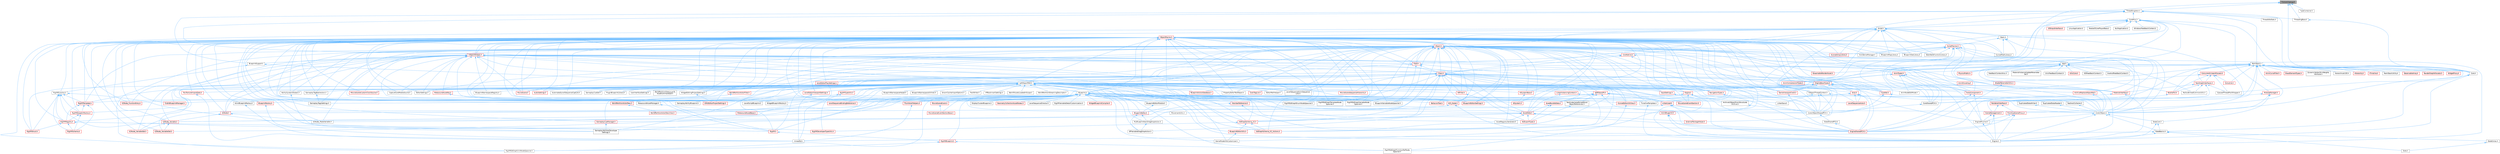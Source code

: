 digraph "TlsAutoCleanup.h"
{
 // INTERACTIVE_SVG=YES
 // LATEX_PDF_SIZE
  bgcolor="transparent";
  edge [fontname=Helvetica,fontsize=10,labelfontname=Helvetica,labelfontsize=10];
  node [fontname=Helvetica,fontsize=10,shape=box,height=0.2,width=0.4];
  Node1 [id="Node000001",label="TlsAutoCleanup.h",height=0.2,width=0.4,color="gray40", fillcolor="grey60", style="filled", fontcolor="black",tooltip=" "];
  Node1 -> Node2 [id="edge1_Node000001_Node000002",dir="back",color="steelblue1",style="solid",tooltip=" "];
  Node2 [id="Node000002",label="Core.h",height=0.2,width=0.4,color="grey40", fillcolor="white", style="filled",URL="$d6/dd7/Core_8h.html",tooltip=" "];
  Node2 -> Node3 [id="edge2_Node000002_Node000003",dir="back",color="steelblue1",style="solid",tooltip=" "];
  Node3 [id="Node000003",label="CoreUObject.h",height=0.2,width=0.4,color="grey40", fillcolor="white", style="filled",URL="$d0/ded/CoreUObject_8h.html",tooltip=" "];
  Node3 -> Node4 [id="edge3_Node000003_Node000004",dir="back",color="steelblue1",style="solid",tooltip=" "];
  Node4 [id="Node000004",label="Engine.h",height=0.2,width=0.4,color="grey40", fillcolor="white", style="filled",URL="$d1/d34/Public_2Engine_8h.html",tooltip=" "];
  Node3 -> Node5 [id="edge4_Node000003_Node000005",dir="back",color="steelblue1",style="solid",tooltip=" "];
  Node5 [id="Node000005",label="EngineMinimal.h",height=0.2,width=0.4,color="grey40", fillcolor="white", style="filled",URL="$d0/d2c/EngineMinimal_8h.html",tooltip=" "];
  Node5 -> Node4 [id="edge5_Node000005_Node000004",dir="back",color="steelblue1",style="solid",tooltip=" "];
  Node3 -> Node6 [id="edge6_Node000003_Node000006",dir="back",color="steelblue1",style="solid",tooltip=" "];
  Node6 [id="Node000006",label="SlateBasics.h",height=0.2,width=0.4,color="grey40", fillcolor="white", style="filled",URL="$da/d2f/SlateBasics_8h.html",tooltip=" "];
  Node6 -> Node4 [id="edge7_Node000006_Node000004",dir="back",color="steelblue1",style="solid",tooltip=" "];
  Node6 -> Node7 [id="edge8_Node000006_Node000007",dir="back",color="steelblue1",style="solid",tooltip=" "];
  Node7 [id="Node000007",label="Slate.h",height=0.2,width=0.4,color="grey40", fillcolor="white", style="filled",URL="$d2/dc0/Slate_8h.html",tooltip=" "];
  Node6 -> Node8 [id="edge9_Node000006_Node000008",dir="back",color="steelblue1",style="solid",tooltip=" "];
  Node8 [id="Node000008",label="SlateExtras.h",height=0.2,width=0.4,color="grey40", fillcolor="white", style="filled",URL="$d8/dec/SlateExtras_8h.html",tooltip=" "];
  Node8 -> Node7 [id="edge10_Node000008_Node000007",dir="back",color="steelblue1",style="solid",tooltip=" "];
  Node6 -> Node9 [id="edge11_Node000006_Node000009",dir="back",color="steelblue1",style="solid",tooltip=" "];
  Node9 [id="Node000009",label="UnrealEd.h",height=0.2,width=0.4,color="grey40", fillcolor="white", style="filled",URL="$d2/d5f/UnrealEd_8h.html",tooltip=" "];
  Node3 -> Node10 [id="edge12_Node000003_Node000010",dir="back",color="steelblue1",style="solid",tooltip=" "];
  Node10 [id="Node000010",label="SlateCore.h",height=0.2,width=0.4,color="grey40", fillcolor="white", style="filled",URL="$dc/d03/SlateCore_8h.html",tooltip=" "];
  Node10 -> Node4 [id="edge13_Node000010_Node000004",dir="back",color="steelblue1",style="solid",tooltip=" "];
  Node10 -> Node6 [id="edge14_Node000010_Node000006",dir="back",color="steelblue1",style="solid",tooltip=" "];
  Node2 -> Node4 [id="edge15_Node000002_Node000004",dir="back",color="steelblue1",style="solid",tooltip=" "];
  Node2 -> Node6 [id="edge16_Node000002_Node000006",dir="back",color="steelblue1",style="solid",tooltip=" "];
  Node1 -> Node11 [id="edge17_Node000001_Node000011",dir="back",color="steelblue1",style="solid",tooltip=" "];
  Node11 [id="Node000011",label="CoreSharedPCH.h",height=0.2,width=0.4,color="grey40", fillcolor="white", style="filled",URL="$d8/de5/CoreSharedPCH_8h.html",tooltip=" "];
  Node11 -> Node12 [id="edge18_Node000011_Node000012",dir="back",color="steelblue1",style="solid",tooltip=" "];
  Node12 [id="Node000012",label="CoreUObjectSharedPCH.h",height=0.2,width=0.4,color="grey40", fillcolor="white", style="filled",URL="$de/d2f/CoreUObjectSharedPCH_8h.html",tooltip=" "];
  Node12 -> Node13 [id="edge19_Node000012_Node000013",dir="back",color="steelblue1",style="solid",tooltip=" "];
  Node13 [id="Node000013",label="SlateSharedPCH.h",height=0.2,width=0.4,color="grey40", fillcolor="white", style="filled",URL="$d1/dfc/SlateSharedPCH_8h.html",tooltip=" "];
  Node13 -> Node14 [id="edge20_Node000013_Node000014",dir="back",color="steelblue1",style="solid",tooltip=" "];
  Node14 [id="Node000014",label="EngineSharedPCH.h",height=0.2,width=0.4,color="red", fillcolor="#FFF0F0", style="filled",URL="$dc/dbb/EngineSharedPCH_8h.html",tooltip=" "];
  Node1 -> Node16 [id="edge21_Node000001_Node000016",dir="back",color="steelblue1",style="solid",tooltip=" "];
  Node16 [id="Node000016",label="ThreadSingleton.h",height=0.2,width=0.4,color="grey40", fillcolor="white", style="filled",URL="$d0/dd5/ThreadSingleton_8h.html",tooltip=" "];
  Node16 -> Node17 [id="edge22_Node000016_Node000017",dir="back",color="steelblue1",style="solid",tooltip=" "];
  Node17 [id="Node000017",label="BlueprintSupport.h",height=0.2,width=0.4,color="grey40", fillcolor="white", style="filled",URL="$d1/d6c/BlueprintSupport_8h.html",tooltip=" "];
  Node17 -> Node18 [id="edge23_Node000017_Node000018",dir="back",color="steelblue1",style="solid",tooltip=" "];
  Node18 [id="Node000018",label="Blueprint.h",height=0.2,width=0.4,color="grey40", fillcolor="white", style="filled",URL="$d8/d4d/Blueprint_8h.html",tooltip=" "];
  Node18 -> Node19 [id="edge24_Node000018_Node000019",dir="back",color="steelblue1",style="solid",tooltip=" "];
  Node19 [id="Node000019",label="AnimBlueprint.h",height=0.2,width=0.4,color="red", fillcolor="#FFF0F0", style="filled",URL="$dc/d30/AnimBlueprint_8h.html",tooltip=" "];
  Node19 -> Node4 [id="edge25_Node000019_Node000004",dir="back",color="steelblue1",style="solid",tooltip=" "];
  Node19 -> Node14 [id="edge26_Node000019_Node000014",dir="back",color="steelblue1",style="solid",tooltip=" "];
  Node18 -> Node128 [id="edge27_Node000018_Node000128",dir="back",color="steelblue1",style="solid",tooltip=" "];
  Node128 [id="Node000128",label="AnimBlueprintFactory.h",height=0.2,width=0.4,color="grey40", fillcolor="white", style="filled",URL="$dc/d70/AnimBlueprintFactory_8h.html",tooltip=" "];
  Node128 -> Node9 [id="edge28_Node000128_Node000009",dir="back",color="steelblue1",style="solid",tooltip=" "];
  Node18 -> Node129 [id="edge29_Node000018_Node000129",dir="back",color="steelblue1",style="solid",tooltip=" "];
  Node129 [id="Node000129",label="BPVariableDragDropAction.h",height=0.2,width=0.4,color="grey40", fillcolor="white", style="filled",URL="$dd/d23/BPVariableDragDropAction_8h.html",tooltip=" "];
  Node18 -> Node130 [id="edge30_Node000018_Node000130",dir="back",color="steelblue1",style="solid",tooltip=" "];
  Node130 [id="Node000130",label="BehaviorTree.h",height=0.2,width=0.4,color="red", fillcolor="#FFF0F0", style="filled",URL="$db/db6/BehaviorTree_8h.html",tooltip=" "];
  Node18 -> Node132 [id="edge31_Node000018_Node000132",dir="back",color="steelblue1",style="solid",tooltip=" "];
  Node132 [id="Node000132",label="BlueprintEditor.h",height=0.2,width=0.4,color="red", fillcolor="#FFF0F0", style="filled",URL="$df/d7d/BlueprintEditor_8h.html",tooltip=" "];
  Node132 -> Node129 [id="edge32_Node000132_Node000129",dir="back",color="steelblue1",style="solid",tooltip=" "];
  Node132 -> Node137 [id="edge33_Node000132_Node000137",dir="back",color="steelblue1",style="solid",tooltip=" "];
  Node137 [id="Node000137",label="MyBlueprintItemDragDropAction.h",height=0.2,width=0.4,color="grey40", fillcolor="white", style="filled",URL="$da/d11/MyBlueprintItemDragDropAction_8h.html",tooltip=" "];
  Node137 -> Node129 [id="edge34_Node000137_Node000129",dir="back",color="steelblue1",style="solid",tooltip=" "];
  Node18 -> Node144 [id="edge35_Node000018_Node000144",dir="back",color="steelblue1",style="solid",tooltip=" "];
  Node144 [id="Node000144",label="BlueprintEditorModule.h",height=0.2,width=0.4,color="grey40", fillcolor="white", style="filled",URL="$df/d39/BlueprintEditorModule_8h.html",tooltip=" "];
  Node144 -> Node132 [id="edge36_Node000144_Node000132",dir="back",color="steelblue1",style="solid",tooltip=" "];
  Node18 -> Node145 [id="edge37_Node000018_Node000145",dir="back",color="steelblue1",style="solid",tooltip=" "];
  Node145 [id="Node000145",label="BlueprintEditorSettings.h",height=0.2,width=0.4,color="red", fillcolor="#FFF0F0", style="filled",URL="$d4/dbc/BlueprintEditorSettings_8h.html",tooltip=" "];
  Node18 -> Node150 [id="edge38_Node000018_Node000150",dir="back",color="steelblue1",style="solid",tooltip=" "];
  Node150 [id="Node000150",label="BlueprintEditorUtils.h",height=0.2,width=0.4,color="red", fillcolor="#FFF0F0", style="filled",URL="$d7/d3d/BlueprintEditorUtils_8h.html",tooltip=" "];
  Node150 -> Node151 [id="edge39_Node000150_Node000151",dir="back",color="steelblue1",style="solid",tooltip=" "];
  Node151 [id="Node000151",label="GameModeInfoCustomizer.h",height=0.2,width=0.4,color="grey40", fillcolor="white", style="filled",URL="$d5/df3/GameModeInfoCustomizer_8h.html",tooltip=" "];
  Node18 -> Node152 [id="edge40_Node000018_Node000152",dir="back",color="steelblue1",style="solid",tooltip=" "];
  Node152 [id="Node000152",label="BlueprintFactory.h",height=0.2,width=0.4,color="red", fillcolor="#FFF0F0", style="filled",URL="$dd/d80/BlueprintFactory_8h.html",tooltip=" "];
  Node152 -> Node9 [id="edge41_Node000152_Node000009",dir="back",color="steelblue1",style="solid",tooltip=" "];
  Node18 -> Node156 [id="edge42_Node000018_Node000156",dir="back",color="steelblue1",style="solid",tooltip=" "];
  Node156 [id="Node000156",label="BlueprintVariableNodeSpawner.h",height=0.2,width=0.4,color="grey40", fillcolor="white", style="filled",URL="$db/dba/BlueprintVariableNodeSpawner_8h.html",tooltip=" "];
  Node18 -> Node157 [id="edge43_Node000018_Node000157",dir="back",color="steelblue1",style="solid",tooltip=" "];
  Node157 [id="Node000157",label="DisplayClusterBlueprint.h",height=0.2,width=0.4,color="grey40", fillcolor="white", style="filled",URL="$d0/d44/DisplayClusterBlueprint_8h.html",tooltip=" "];
  Node18 -> Node158 [id="edge44_Node000018_Node000158",dir="back",color="steelblue1",style="solid",tooltip=" "];
  Node158 [id="Node000158",label="EdGraphSchema_K2_Actions.h",height=0.2,width=0.4,color="red", fillcolor="#FFF0F0", style="filled",URL="$d8/d9c/EdGraphSchema__K2__Actions_8h.html",tooltip=" "];
  Node18 -> Node4 [id="edge45_Node000018_Node000004",dir="back",color="steelblue1",style="solid",tooltip=" "];
  Node18 -> Node14 [id="edge46_Node000018_Node000014",dir="back",color="steelblue1",style="solid",tooltip=" "];
  Node18 -> Node192 [id="edge47_Node000018_Node000192",dir="back",color="steelblue1",style="solid",tooltip=" "];
  Node192 [id="Node000192",label="FindInBlueprintManager.h",height=0.2,width=0.4,color="red", fillcolor="#FFF0F0", style="filled",URL="$db/d3b/FindInBlueprintManager_8h.html",tooltip=" "];
  Node18 -> Node151 [id="edge48_Node000018_Node000151",dir="back",color="steelblue1",style="solid",tooltip=" "];
  Node18 -> Node196 [id="edge49_Node000018_Node000196",dir="back",color="steelblue1",style="solid",tooltip=" "];
  Node196 [id="Node000196",label="GameplayAbilityBlueprint.h",height=0.2,width=0.4,color="grey40", fillcolor="white", style="filled",URL="$d2/d20/GameplayAbilityBlueprint_8h.html",tooltip=" "];
  Node18 -> Node197 [id="edge50_Node000018_Node000197",dir="back",color="steelblue1",style="solid",tooltip=" "];
  Node197 [id="Node000197",label="GeometryCollectionAssetNodes.h",height=0.2,width=0.4,color="red", fillcolor="#FFF0F0", style="filled",URL="$da/da1/GeometryCollectionAssetNodes_8h.html",tooltip=" "];
  Node18 -> Node199 [id="edge51_Node000018_Node000199",dir="back",color="steelblue1",style="solid",tooltip=" "];
  Node199 [id="Node000199",label="K2Node.h",height=0.2,width=0.4,color="red", fillcolor="#FFF0F0", style="filled",URL="$d5/d94/K2Node_8h.html",tooltip=" "];
  Node199 -> Node299 [id="edge52_Node000199_Node000299",dir="back",color="steelblue1",style="solid",tooltip=" "];
  Node299 [id="Node000299",label="K2Node_MakeVariable.h",height=0.2,width=0.4,color="grey40", fillcolor="white", style="filled",URL="$df/df3/K2Node__MakeVariable_8h.html",tooltip=" "];
  Node199 -> Node320 [id="edge53_Node000199_Node000320",dir="back",color="steelblue1",style="solid",tooltip=" "];
  Node320 [id="Node000320",label="K2Node_Variable.h",height=0.2,width=0.4,color="red", fillcolor="#FFF0F0", style="filled",URL="$d7/dbe/K2Node__Variable_8h.html",tooltip=" "];
  Node320 -> Node321 [id="edge54_Node000320_Node000321",dir="back",color="steelblue1",style="solid",tooltip=" "];
  Node321 [id="Node000321",label="K2Node_VariableGet.h",height=0.2,width=0.4,color="red", fillcolor="#FFF0F0", style="filled",URL="$d3/de0/K2Node__VariableGet_8h.html",tooltip=" "];
  Node320 -> Node322 [id="edge55_Node000320_Node000322",dir="back",color="steelblue1",style="solid",tooltip=" "];
  Node322 [id="Node000322",label="K2Node_VariableSet.h",height=0.2,width=0.4,color="red", fillcolor="#FFF0F0", style="filled",URL="$d9/d54/K2Node__VariableSet_8h.html",tooltip=" "];
  Node18 -> Node263 [id="edge56_Node000018_Node000263",dir="back",color="steelblue1",style="solid",tooltip=" "];
  Node263 [id="Node000263",label="K2Node_FunctionEntry.h",height=0.2,width=0.4,color="red", fillcolor="#FFF0F0", style="filled",URL="$d8/d11/K2Node__FunctionEntry_8h.html",tooltip=" "];
  Node18 -> Node299 [id="edge57_Node000018_Node000299",dir="back",color="steelblue1",style="solid",tooltip=" "];
  Node18 -> Node320 [id="edge58_Node000018_Node000320",dir="back",color="steelblue1",style="solid",tooltip=" "];
  Node18 -> Node321 [id="edge59_Node000018_Node000321",dir="back",color="steelblue1",style="solid",tooltip=" "];
  Node18 -> Node322 [id="edge60_Node000018_Node000322",dir="back",color="steelblue1",style="solid",tooltip=" "];
  Node18 -> Node324 [id="edge61_Node000018_Node000324",dir="back",color="steelblue1",style="solid",tooltip=" "];
  Node324 [id="Node000324",label="KismetEditorUtilities.h",height=0.2,width=0.4,color="red", fillcolor="#FFF0F0", style="filled",URL="$d4/d72/KismetEditorUtilities_8h.html",tooltip=" "];
  Node324 -> Node151 [id="edge62_Node000324_Node000151",dir="back",color="steelblue1",style="solid",tooltip=" "];
  Node18 -> Node326 [id="edge63_Node000018_Node000326",dir="back",color="steelblue1",style="solid",tooltip=" "];
  Node326 [id="Node000326",label="LevelScriptBlueprint.h",height=0.2,width=0.4,color="grey40", fillcolor="white", style="filled",URL="$da/dfb/LevelScriptBlueprint_8h.html",tooltip=" "];
  Node18 -> Node327 [id="edge64_Node000018_Node000327",dir="back",color="steelblue1",style="solid",tooltip=" "];
  Node327 [id="Node000327",label="LevelSequenceDirector.h",height=0.2,width=0.4,color="grey40", fillcolor="white", style="filled",URL="$d8/d00/LevelSequenceDirector_8h.html",tooltip=" "];
  Node18 -> Node328 [id="edge65_Node000018_Node000328",dir="back",color="steelblue1",style="solid",tooltip=" "];
  Node328 [id="Node000328",label="MemberReference.h",height=0.2,width=0.4,color="red", fillcolor="#FFF0F0", style="filled",URL="$dc/d3d/MemberReference_8h.html",tooltip=" "];
  Node328 -> Node14 [id="edge66_Node000328_Node000014",dir="back",color="steelblue1",style="solid",tooltip=" "];
  Node328 -> Node320 [id="edge67_Node000328_Node000320",dir="back",color="steelblue1",style="solid",tooltip=" "];
  Node18 -> Node329 [id="edge68_Node000018_Node000329",dir="back",color="steelblue1",style="solid",tooltip=" "];
  Node329 [id="Node000329",label="MovementUtils.h",height=0.2,width=0.4,color="grey40", fillcolor="white", style="filled",URL="$d0/d54/MovementUtils_8h.html",tooltip=" "];
  Node18 -> Node330 [id="edge69_Node000018_Node000330",dir="back",color="steelblue1",style="solid",tooltip=" "];
  Node330 [id="Node000330",label="MovieSceneEvent.h",height=0.2,width=0.4,color="red", fillcolor="#FFF0F0", style="filled",URL="$dc/d97/MovieSceneEvent_8h.html",tooltip=" "];
  Node330 -> Node336 [id="edge70_Node000330_Node000336",dir="back",color="steelblue1",style="solid",tooltip=" "];
  Node336 [id="Node000336",label="MovieSceneEventSectionBase.h",height=0.2,width=0.4,color="red", fillcolor="#FFF0F0", style="filled",URL="$da/dac/MovieSceneEventSectionBase_8h.html",tooltip=" "];
  Node18 -> Node336 [id="edge71_Node000018_Node000336",dir="back",color="steelblue1",style="solid",tooltip=" "];
  Node18 -> Node137 [id="edge72_Node000018_Node000137",dir="back",color="steelblue1",style="solid",tooltip=" "];
  Node18 -> Node162 [id="edge73_Node000018_Node000162",dir="back",color="steelblue1",style="solid",tooltip=" "];
  Node162 [id="Node000162",label="RigVMBlueprint.h",height=0.2,width=0.4,color="red", fillcolor="#FFF0F0", style="filled",URL="$df/d44/RigVMBlueprint_8h.html",tooltip=" "];
  Node162 -> Node164 [id="edge74_Node000162_Node000164",dir="back",color="steelblue1",style="solid",tooltip=" "];
  Node164 [id="Node000164",label="RigVMEdGraphFunctionRefNode\lSpawner.h",height=0.2,width=0.4,color="grey40", fillcolor="white", style="filled",URL="$d3/d16/RigVMEdGraphFunctionRefNodeSpawner_8h.html",tooltip=" "];
  Node162 -> Node169 [id="edge75_Node000162_Node000169",dir="back",color="steelblue1",style="solid",tooltip=" "];
  Node169 [id="Node000169",label="RigVMEdGraphUnitNodeSpawner.h",height=0.2,width=0.4,color="grey40", fillcolor="white", style="filled",URL="$d3/d6b/RigVMEdGraphUnitNodeSpawner_8h.html",tooltip=" "];
  Node18 -> Node166 [id="edge76_Node000018_Node000166",dir="back",color="steelblue1",style="solid",tooltip=" "];
  Node166 [id="Node000166",label="RigVMEdGraphEnumNodeSpawner.h",height=0.2,width=0.4,color="grey40", fillcolor="white", style="filled",URL="$d3/dfd/RigVMEdGraphEnumNodeSpawner_8h.html",tooltip=" "];
  Node18 -> Node164 [id="edge77_Node000018_Node000164",dir="back",color="steelblue1",style="solid",tooltip=" "];
  Node18 -> Node168 [id="edge78_Node000018_Node000168",dir="back",color="steelblue1",style="solid",tooltip=" "];
  Node168 [id="Node000168",label="RigVMEdGraphTemplateNode\lSpawner.h",height=0.2,width=0.4,color="grey40", fillcolor="white", style="filled",URL="$d9/d6c/RigVMEdGraphTemplateNodeSpawner_8h.html",tooltip=" "];
  Node18 -> Node169 [id="edge79_Node000018_Node000169",dir="back",color="steelblue1",style="solid",tooltip=" "];
  Node18 -> Node170 [id="edge80_Node000018_Node000170",dir="back",color="steelblue1",style="solid",tooltip=" "];
  Node170 [id="Node000170",label="RigVMEdGraphVariableNode\lSpawner.h",height=0.2,width=0.4,color="grey40", fillcolor="white", style="filled",URL="$d0/d83/RigVMEdGraphVariableNodeSpawner_8h.html",tooltip=" "];
  Node18 -> Node338 [id="edge81_Node000018_Node000338",dir="back",color="steelblue1",style="solid",tooltip=" "];
  Node338 [id="Node000338",label="RigVMVariableDetailCustomization.h",height=0.2,width=0.4,color="grey40", fillcolor="white", style="filled",URL="$d3/d24/RigVMVariableDetailCustomization_8h.html",tooltip=" "];
  Node18 -> Node339 [id="edge82_Node000018_Node000339",dir="back",color="steelblue1",style="solid",tooltip=" "];
  Node339 [id="Node000339",label="SCS_Node.h",height=0.2,width=0.4,color="red", fillcolor="#FFF0F0", style="filled",URL="$d7/d7b/SCS__Node_8h.html",tooltip=" "];
  Node339 -> Node4 [id="edge83_Node000339_Node000004",dir="back",color="steelblue1",style="solid",tooltip=" "];
  Node339 -> Node329 [id="edge84_Node000339_Node000329",dir="back",color="steelblue1",style="solid",tooltip=" "];
  Node18 -> Node340 [id="edge85_Node000018_Node000340",dir="back",color="steelblue1",style="solid",tooltip=" "];
  Node340 [id="Node000340",label="ThumbnailHelpers.h",height=0.2,width=0.4,color="red", fillcolor="#FFF0F0", style="filled",URL="$d7/d06/ThumbnailHelpers_8h.html",tooltip=" "];
  Node340 -> Node9 [id="edge86_Node000340_Node000009",dir="back",color="steelblue1",style="solid",tooltip=" "];
  Node18 -> Node347 [id="edge87_Node000018_Node000347",dir="back",color="steelblue1",style="solid",tooltip=" "];
  Node347 [id="Node000347",label="TimelineTemplate.h",height=0.2,width=0.4,color="grey40", fillcolor="white", style="filled",URL="$d8/dcf/TimelineTemplate_8h.html",tooltip=" "];
  Node347 -> Node4 [id="edge88_Node000347_Node000004",dir="back",color="steelblue1",style="solid",tooltip=" "];
  Node18 -> Node348 [id="edge89_Node000018_Node000348",dir="back",color="steelblue1",style="solid",tooltip=" "];
  Node348 [id="Node000348",label="WidgetBlueprintCompiler.h",height=0.2,width=0.4,color="red", fillcolor="#FFF0F0", style="filled",URL="$d9/d6b/WidgetBlueprintCompiler_8h.html",tooltip=" "];
  Node18 -> Node351 [id="edge90_Node000018_Node000351",dir="back",color="steelblue1",style="solid",tooltip=" "];
  Node351 [id="Node000351",label="WidgetBlueprintFactory.h",height=0.2,width=0.4,color="grey40", fillcolor="white", style="filled",URL="$d6/d14/WidgetBlueprintFactory_8h.html",tooltip=" "];
  Node17 -> Node352 [id="edge91_Node000017_Node000352",dir="back",color="steelblue1",style="solid",tooltip=" "];
  Node352 [id="Node000352",label="RigVMFunction.h",height=0.2,width=0.4,color="grey40", fillcolor="white", style="filled",URL="$de/d66/RigVMFunction_8h.html",tooltip=" "];
  Node352 -> Node353 [id="edge92_Node000352_Node000353",dir="back",color="steelblue1",style="solid",tooltip=" "];
  Node353 [id="Node000353",label="RigVM.h",height=0.2,width=0.4,color="red", fillcolor="#FFF0F0", style="filled",URL="$d0/d5e/RigVM_8h.html",tooltip=" "];
  Node353 -> Node162 [id="edge93_Node000353_Node000162",dir="back",color="steelblue1",style="solid",tooltip=" "];
  Node352 -> Node451 [id="edge94_Node000352_Node000451",dir="back",color="steelblue1",style="solid",tooltip=" "];
  Node451 [id="Node000451",label="RigVMDeveloperTypeUtils.h",height=0.2,width=0.4,color="red", fillcolor="#FFF0F0", style="filled",URL="$d0/d6e/RigVMDeveloperTypeUtils_8h.html",tooltip=" "];
  Node352 -> Node452 [id="edge95_Node000352_Node000452",dir="back",color="steelblue1",style="solid",tooltip=" "];
  Node452 [id="Node000452",label="RigVMDispatchFactory.h",height=0.2,width=0.4,color="red", fillcolor="#FFF0F0", style="filled",URL="$de/d6b/RigVMDispatchFactory_8h.html",tooltip=" "];
  Node452 -> Node464 [id="edge96_Node000452_Node000464",dir="back",color="steelblue1",style="solid",tooltip=" "];
  Node464 [id="Node000464",label="RigVMRegistry.h",height=0.2,width=0.4,color="red", fillcolor="#FFF0F0", style="filled",URL="$dc/d40/RigVMRegistry_8h.html",tooltip=" "];
  Node464 -> Node353 [id="edge97_Node000464_Node000353",dir="back",color="steelblue1",style="solid",tooltip=" "];
  Node464 -> Node428 [id="edge98_Node000464_Node000428",dir="back",color="steelblue1",style="solid",tooltip=" "];
  Node428 [id="Node000428",label="RigVMSchema.h",height=0.2,width=0.4,color="red", fillcolor="#FFF0F0", style="filled",URL="$d7/dc2/RigVMSchema_8h.html",tooltip=" "];
  Node464 -> Node472 [id="edge99_Node000464_Node000472",dir="back",color="steelblue1",style="solid",tooltip=" "];
  Node472 [id="Node000472",label="RigVMStruct.h",height=0.2,width=0.4,color="red", fillcolor="#FFF0F0", style="filled",URL="$de/dfb/RigVMStruct_8h.html",tooltip=" "];
  Node452 -> Node428 [id="edge100_Node000452_Node000428",dir="back",color="steelblue1",style="solid",tooltip=" "];
  Node352 -> Node464 [id="edge101_Node000352_Node000464",dir="back",color="steelblue1",style="solid",tooltip=" "];
  Node352 -> Node428 [id="edge102_Node000352_Node000428",dir="back",color="steelblue1",style="solid",tooltip=" "];
  Node352 -> Node472 [id="edge103_Node000352_Node000472",dir="back",color="steelblue1",style="solid",tooltip=" "];
  Node352 -> Node521 [id="edge104_Node000352_Node000521",dir="back",color="steelblue1",style="solid",tooltip=" "];
  Node521 [id="Node000521",label="RigVMTemplate.h",height=0.2,width=0.4,color="red", fillcolor="#FFF0F0", style="filled",URL="$d8/dbc/RigVMTemplate_8h.html",tooltip=" "];
  Node521 -> Node452 [id="edge105_Node000521_Node000452",dir="back",color="steelblue1",style="solid",tooltip=" "];
  Node521 -> Node464 [id="edge106_Node000521_Node000464",dir="back",color="steelblue1",style="solid",tooltip=" "];
  Node521 -> Node428 [id="edge107_Node000521_Node000428",dir="back",color="steelblue1",style="solid",tooltip=" "];
  Node16 -> Node2 [id="edge108_Node000016_Node000002",dir="back",color="steelblue1",style="solid",tooltip=" "];
  Node16 -> Node539 [id="edge109_Node000016_Node000539",dir="back",color="steelblue1",style="solid",tooltip=" "];
  Node539 [id="Node000539",label="CoreMisc.h",height=0.2,width=0.4,color="grey40", fillcolor="white", style="filled",URL="$d8/d97/CoreMisc_8h.html",tooltip=" "];
  Node539 -> Node540 [id="edge110_Node000539_Node000540",dir="back",color="steelblue1",style="solid",tooltip=" "];
  Node540 [id="Node000540",label="App.h",height=0.2,width=0.4,color="grey40", fillcolor="white", style="filled",URL="$de/d8b/App_8h.html",tooltip=" "];
  Node540 -> Node541 [id="edge111_Node000540_Node000541",dir="back",color="steelblue1",style="solid",tooltip=" "];
  Node541 [id="Node000541",label="AndroidFeedbackContext.h",height=0.2,width=0.4,color="grey40", fillcolor="white", style="filled",URL="$d3/ddd/AndroidFeedbackContext_8h.html",tooltip=" "];
  Node540 -> Node2 [id="edge112_Node000540_Node000002",dir="back",color="steelblue1",style="solid",tooltip=" "];
  Node540 -> Node11 [id="edge113_Node000540_Node000011",dir="back",color="steelblue1",style="solid",tooltip=" "];
  Node540 -> Node542 [id="edge114_Node000540_Node000542",dir="back",color="steelblue1",style="solid",tooltip=" "];
  Node542 [id="Node000542",label="FeedbackContextAnsi.h",height=0.2,width=0.4,color="grey40", fillcolor="white", style="filled",URL="$de/d11/FeedbackContextAnsi_8h.html",tooltip=" "];
  Node540 -> Node543 [id="edge115_Node000540_Node000543",dir="back",color="steelblue1",style="solid",tooltip=" "];
  Node543 [id="Node000543",label="IOSFeedbackContext.h",height=0.2,width=0.4,color="grey40", fillcolor="white", style="filled",URL="$d5/daa/IOSFeedbackContext_8h.html",tooltip=" "];
  Node540 -> Node544 [id="edge116_Node000540_Node000544",dir="back",color="steelblue1",style="solid",tooltip=" "];
  Node544 [id="Node000544",label="LevelEditorPlaySettings.h",height=0.2,width=0.4,color="red", fillcolor="#FFF0F0", style="filled",URL="$d4/d3b/LevelEditorPlaySettings_8h.html",tooltip=" "];
  Node544 -> Node9 [id="edge117_Node000544_Node000009",dir="back",color="steelblue1",style="solid",tooltip=" "];
  Node540 -> Node545 [id="edge118_Node000540_Node000545",dir="back",color="steelblue1",style="solid",tooltip=" "];
  Node545 [id="Node000545",label="MallocBinnedCommonUtils.h",height=0.2,width=0.4,color="grey40", fillcolor="white", style="filled",URL="$dc/ded/MallocBinnedCommonUtils_8h.html",tooltip=" "];
  Node540 -> Node546 [id="edge119_Node000540_Node000546",dir="back",color="steelblue1",style="solid",tooltip=" "];
  Node546 [id="Node000546",label="MaterialInstanceUpdateParameter\lSet.h",height=0.2,width=0.4,color="grey40", fillcolor="white", style="filled",URL="$dd/df7/MaterialInstanceUpdateParameterSet_8h.html",tooltip=" "];
  Node540 -> Node547 [id="edge120_Node000540_Node000547",dir="back",color="steelblue1",style="solid",tooltip=" "];
  Node547 [id="Node000547",label="ParallelFor.h",height=0.2,width=0.4,color="red", fillcolor="#FFF0F0", style="filled",URL="$d2/da1/ParallelFor_8h.html",tooltip=" "];
  Node547 -> Node11 [id="edge121_Node000547_Node000011",dir="back",color="steelblue1",style="solid",tooltip=" "];
  Node540 -> Node735 [id="edge122_Node000540_Node000735",dir="back",color="steelblue1",style="solid",tooltip=" "];
  Node735 [id="Node000735",label="PhysicsPublic.h",height=0.2,width=0.4,color="red", fillcolor="#FFF0F0", style="filled",URL="$de/de4/PhysicsPublic_8h.html",tooltip=" "];
  Node540 -> Node1041 [id="edge123_Node000540_Node001041",dir="back",color="steelblue1",style="solid",tooltip=" "];
  Node1041 [id="Node001041",label="ShaderParameterUtils.h",height=0.2,width=0.4,color="red", fillcolor="#FFF0F0", style="filled",URL="$d9/dfb/ShaderParameterUtils_8h.html",tooltip=" "];
  Node1041 -> Node14 [id="edge124_Node001041_Node000014",dir="back",color="steelblue1",style="solid",tooltip=" "];
  Node540 -> Node1066 [id="edge125_Node000540_Node001066",dir="back",color="steelblue1",style="solid",tooltip=" "];
  Node1066 [id="Node001066",label="StreamableRenderAsset.h",height=0.2,width=0.4,color="red", fillcolor="#FFF0F0", style="filled",URL="$d3/dbd/StreamableRenderAsset_8h.html",tooltip=" "];
  Node540 -> Node1278 [id="edge126_Node000540_Node001278",dir="back",color="steelblue1",style="solid",tooltip=" "];
  Node1278 [id="Node001278",label="UnixFeedbackContext.h",height=0.2,width=0.4,color="grey40", fillcolor="white", style="filled",URL="$d2/db0/UnixFeedbackContext_8h.html",tooltip=" "];
  Node540 -> Node1279 [id="edge127_Node000540_Node001279",dir="back",color="steelblue1",style="solid",tooltip=" "];
  Node1279 [id="Node001279",label="UtilsCore.h",height=0.2,width=0.4,color="red", fillcolor="#FFF0F0", style="filled",URL="$d2/d12/UtilsCore_8h.html",tooltip=" "];
  Node539 -> Node1281 [id="edge128_Node000539_Node001281",dir="back",color="steelblue1",style="solid",tooltip=" "];
  Node1281 [id="Node001281",label="AvoidanceManager.h",height=0.2,width=0.4,color="grey40", fillcolor="white", style="filled",URL="$d8/de0/AvoidanceManager_8h.html",tooltip=" "];
  Node539 -> Node2 [id="edge129_Node000539_Node000002",dir="back",color="steelblue1",style="solid",tooltip=" "];
  Node539 -> Node11 [id="edge130_Node000539_Node000011",dir="back",color="steelblue1",style="solid",tooltip=" "];
  Node539 -> Node1282 [id="edge131_Node000539_Node001282",dir="back",color="steelblue1",style="solid",tooltip=" "];
  Node1282 [id="Node001282",label="EngineBaseTypes.h",height=0.2,width=0.4,color="red", fillcolor="#FFF0F0", style="filled",URL="$d6/d1a/EngineBaseTypes_8h.html",tooltip=" "];
  Node1282 -> Node1283 [id="edge132_Node001282_Node001283",dir="back",color="steelblue1",style="solid",tooltip=" "];
  Node1283 [id="Node001283",label="AISystemBase.h",height=0.2,width=0.4,color="red", fillcolor="#FFF0F0", style="filled",URL="$d5/d44/AISystemBase_8h.html",tooltip=" "];
  Node1283 -> Node1285 [id="edge133_Node001283_Node001285",dir="back",color="steelblue1",style="solid",tooltip=" "];
  Node1285 [id="Node001285",label="AISystem.h",height=0.2,width=0.4,color="red", fillcolor="#FFF0F0", style="filled",URL="$d0/d71/AISystem_8h.html",tooltip=" "];
  Node1282 -> Node1315 [id="edge134_Node001282_Node001315",dir="back",color="steelblue1",style="solid",tooltip=" "];
  Node1315 [id="Node001315",label="Actor.h",height=0.2,width=0.4,color="red", fillcolor="#FFF0F0", style="filled",URL="$d0/d43/Actor_8h.html",tooltip=" "];
  Node1315 -> Node5 [id="edge135_Node001315_Node000005",dir="back",color="steelblue1",style="solid",tooltip=" "];
  Node1315 -> Node14 [id="edge136_Node001315_Node000014",dir="back",color="steelblue1",style="solid",tooltip=" "];
  Node1315 -> Node324 [id="edge137_Node001315_Node000324",dir="back",color="steelblue1",style="solid",tooltip=" "];
  Node1315 -> Node1660 [id="edge138_Node001315_Node001660",dir="back",color="steelblue1",style="solid",tooltip=" "];
  Node1660 [id="Node001660",label="LevelSequenceActor.h",height=0.2,width=0.4,color="red", fillcolor="#FFF0F0", style="filled",URL="$dd/d4d/LevelSequenceActor_8h.html",tooltip=" "];
  Node1315 -> Node340 [id="edge139_Node001315_Node000340",dir="back",color="steelblue1",style="solid",tooltip=" "];
  Node1282 -> Node2061 [id="edge140_Node001282_Node002061",dir="back",color="steelblue1",style="solid",tooltip=" "];
  Node2061 [id="Node002061",label="ActorComponent.h",height=0.2,width=0.4,color="red", fillcolor="#FFF0F0", style="filled",URL="$da/db1/ActorComponent_8h.html",tooltip=" "];
  Node2061 -> Node5 [id="edge141_Node002061_Node000005",dir="back",color="steelblue1",style="solid",tooltip=" "];
  Node2061 -> Node14 [id="edge142_Node002061_Node000014",dir="back",color="steelblue1",style="solid",tooltip=" "];
  Node1282 -> Node125 [id="edge143_Node001282_Node000125",dir="back",color="steelblue1",style="solid",tooltip=" "];
  Node125 [id="Node000125",label="AnimNodeEditMode.h",height=0.2,width=0.4,color="grey40", fillcolor="white", style="filled",URL="$df/df6/AnimNodeEditMode_8h.html",tooltip=" "];
  Node1282 -> Node1864 [id="edge144_Node001282_Node001864",dir="back",color="steelblue1",style="solid",tooltip=" "];
  Node1864 [id="Node001864",label="Engine.h",height=0.2,width=0.4,color="red", fillcolor="#FFF0F0", style="filled",URL="$d0/de7/Classes_2Engine_2Engine_8h.html",tooltip=" "];
  Node1864 -> Node4 [id="edge145_Node001864_Node000004",dir="back",color="steelblue1",style="solid",tooltip=" "];
  Node1864 -> Node14 [id="edge146_Node001864_Node000014",dir="back",color="steelblue1",style="solid",tooltip=" "];
  Node1864 -> Node1918 [id="edge147_Node001864_Node001918",dir="back",color="steelblue1",style="solid",tooltip=" "];
  Node1918 [id="Node001918",label="LevelSequenceBindingReference.h",height=0.2,width=0.4,color="red", fillcolor="#FFF0F0", style="filled",URL="$d9/dbe/LevelSequenceBindingReference_8h.html",tooltip=" "];
  Node1864 -> Node1924 [id="edge148_Node001864_Node001924",dir="back",color="steelblue1",style="solid",tooltip=" "];
  Node1924 [id="Node001924",label="MovieSceneEventSection.h",height=0.2,width=0.4,color="red", fillcolor="#FFF0F0", style="filled",URL="$d6/dc4/MovieSceneEventSection_8h.html",tooltip=" "];
  Node1282 -> Node4 [id="edge149_Node001282_Node000004",dir="back",color="steelblue1",style="solid",tooltip=" "];
  Node1282 -> Node14 [id="edge150_Node001282_Node000014",dir="back",color="steelblue1",style="solid",tooltip=" "];
  Node1282 -> Node2305 [id="edge151_Node001282_Node002305",dir="back",color="steelblue1",style="solid",tooltip=" "];
  Node2305 [id="Node002305",label="GameViewportClient.h",height=0.2,width=0.4,color="red", fillcolor="#FFF0F0", style="filled",URL="$d2/db9/GameViewportClient_8h.html",tooltip=" "];
  Node2305 -> Node14 [id="edge152_Node002305_Node000014",dir="back",color="steelblue1",style="solid",tooltip=" "];
  Node1282 -> Node1941 [id="edge153_Node001282_Node001941",dir="back",color="steelblue1",style="solid",tooltip=" "];
  Node1941 [id="Node001941",label="LevelEditorViewportSettings.h",height=0.2,width=0.4,color="red", fillcolor="#FFF0F0", style="filled",URL="$df/dbd/LevelEditorViewportSettings_8h.html",tooltip=" "];
  Node1941 -> Node9 [id="edge154_Node001941_Node000009",dir="back",color="steelblue1",style="solid",tooltip=" "];
  Node539 -> Node2448 [id="edge155_Node000539_Node002448",dir="back",color="steelblue1",style="solid",tooltip=" "];
  Node2448 [id="Node002448",label="IOSInputInterface.h",height=0.2,width=0.4,color="red", fillcolor="#FFF0F0", style="filled",URL="$dd/dd3/IOSInputInterface_8h.html",tooltip=" "];
  Node539 -> Node2451 [id="edge156_Node000539_Node002451",dir="back",color="steelblue1",style="solid",tooltip=" "];
  Node2451 [id="Node002451",label="LinuxApplication.h",height=0.2,width=0.4,color="grey40", fillcolor="white", style="filled",URL="$d7/d88/LinuxApplication_8h.html",tooltip=" "];
  Node539 -> Node2452 [id="edge157_Node000539_Node002452",dir="back",color="steelblue1",style="solid",tooltip=" "];
  Node2452 [id="Node002452",label="MediaIOCorePlayerBase.h",height=0.2,width=0.4,color="grey40", fillcolor="white", style="filled",URL="$d2/dd8/MediaIOCorePlayerBase_8h.html",tooltip=" "];
  Node539 -> Node2453 [id="edge158_Node000539_Node002453",dir="back",color="steelblue1",style="solid",tooltip=" "];
  Node2453 [id="Node002453",label="ModuleManager.h",height=0.2,width=0.4,color="red", fillcolor="#FFF0F0", style="filled",URL="$d3/dd3/ModuleManager_8h.html",tooltip=" "];
  Node2453 -> Node11 [id="edge159_Node002453_Node000011",dir="back",color="steelblue1",style="solid",tooltip=" "];
  Node2453 -> Node3 [id="edge160_Node002453_Node000003",dir="back",color="steelblue1",style="solid",tooltip=" "];
  Node2453 -> Node10 [id="edge161_Node002453_Node000010",dir="back",color="steelblue1",style="solid",tooltip=" "];
  Node539 -> Node2567 [id="edge162_Node000539_Node002567",dir="back",color="steelblue1",style="solid",tooltip=" "];
  Node2567 [id="Node002567",label="NullApplication.h",height=0.2,width=0.4,color="grey40", fillcolor="white", style="filled",URL="$d8/deb/NullApplication_8h.html",tooltip=" "];
  Node539 -> Node735 [id="edge163_Node000539_Node000735",dir="back",color="steelblue1",style="solid",tooltip=" "];
  Node539 -> Node2568 [id="edge164_Node000539_Node002568",dir="back",color="steelblue1",style="solid",tooltip=" "];
  Node2568 [id="Node002568",label="Script.h",height=0.2,width=0.4,color="grey40", fillcolor="white", style="filled",URL="$de/dc6/Script_8h.html",tooltip=" "];
  Node2568 -> Node2569 [id="edge165_Node002568_Node002569",dir="back",color="steelblue1",style="solid",tooltip=" "];
  Node2569 [id="Node002569",label="BlueprintMapLibrary.h",height=0.2,width=0.4,color="grey40", fillcolor="white", style="filled",URL="$d2/d19/BlueprintMapLibrary_8h.html",tooltip=" "];
  Node2568 -> Node2570 [id="edge166_Node002568_Node002570",dir="back",color="steelblue1",style="solid",tooltip=" "];
  Node2570 [id="Node002570",label="BlueprintSetLibrary.h",height=0.2,width=0.4,color="grey40", fillcolor="white", style="filled",URL="$d2/d1a/BlueprintSetLibrary_8h.html",tooltip=" "];
  Node2568 -> Node2571 [id="edge167_Node002568_Node002571",dir="back",color="steelblue1",style="solid",tooltip=" "];
  Node2571 [id="Node002571",label="Class.h",height=0.2,width=0.4,color="red", fillcolor="#FFF0F0", style="filled",URL="$d4/d05/Class_8h.html",tooltip=" "];
  Node2571 -> Node2572 [id="edge168_Node002571_Node002572",dir="back",color="steelblue1",style="solid",tooltip=" "];
  Node2572 [id="Node002572",label="ARFilter.h",height=0.2,width=0.4,color="red", fillcolor="#FFF0F0", style="filled",URL="$da/df2/ARFilter_8h.html",tooltip=" "];
  Node2572 -> Node2576 [id="edge169_Node002572_Node002576",dir="back",color="steelblue1",style="solid",tooltip=" "];
  Node2576 [id="Node002576",label="NoExportTypes.h",height=0.2,width=0.4,color="red", fillcolor="#FFF0F0", style="filled",URL="$d3/d21/NoExportTypes_8h.html",tooltip=" "];
  Node2571 -> Node2661 [id="edge170_Node002571_Node002661",dir="back",color="steelblue1",style="solid",tooltip=" "];
  Node2661 [id="Node002661",label="AssetBundleData.h",height=0.2,width=0.4,color="red", fillcolor="#FFF0F0", style="filled",URL="$df/d47/AssetBundleData_8h.html",tooltip=" "];
  Node2661 -> Node2662 [id="edge171_Node002661_Node002662",dir="back",color="steelblue1",style="solid",tooltip=" "];
  Node2662 [id="Node002662",label="AssetData.h",height=0.2,width=0.4,color="red", fillcolor="#FFF0F0", style="filled",URL="$d9/d19/AssetData_8h.html",tooltip=" "];
  Node2662 -> Node2456 [id="edge172_Node002662_Node002456",dir="back",color="steelblue1",style="solid",tooltip=" "];
  Node2456 [id="Node002456",label="AssetRegistryGenerator.h",height=0.2,width=0.4,color="grey40", fillcolor="white", style="filled",URL="$df/dd1/AssetRegistryGenerator_8h.html",tooltip=" "];
  Node2662 -> Node2690 [id="edge173_Node002662_Node002690",dir="back",color="steelblue1",style="solid",tooltip=" "];
  Node2690 [id="Node002690",label="EdGraphSchema_K2.h",height=0.2,width=0.4,color="red", fillcolor="#FFF0F0", style="filled",URL="$d0/dcf/EdGraphSchema__K2_8h.html",tooltip=" "];
  Node2690 -> Node150 [id="edge174_Node002690_Node000150",dir="back",color="steelblue1",style="solid",tooltip=" "];
  Node2690 -> Node158 [id="edge175_Node002690_Node000158",dir="back",color="steelblue1",style="solid",tooltip=" "];
  Node2690 -> Node451 [id="edge176_Node002690_Node000451",dir="back",color="steelblue1",style="solid",tooltip=" "];
  Node2662 -> Node14 [id="edge177_Node002662_Node000014",dir="back",color="steelblue1",style="solid",tooltip=" "];
  Node2662 -> Node2113 [id="edge178_Node002662_Node002113",dir="back",color="steelblue1",style="solid",tooltip=" "];
  Node2113 [id="Node002113",label="ExternalPackageHelper.h",height=0.2,width=0.4,color="red", fillcolor="#FFF0F0", style="filled",URL="$d3/d2f/ExternalPackageHelper_8h.html",tooltip=" "];
  Node2662 -> Node1508 [id="edge179_Node002662_Node001508",dir="back",color="steelblue1",style="solid",tooltip=" "];
  Node1508 [id="Node001508",label="GameplayCueManager.h",height=0.2,width=0.4,color="red", fillcolor="#FFF0F0", style="filled",URL="$d7/d4e/GameplayCueManager_8h.html",tooltip=" "];
  Node1508 -> Node1500 [id="edge180_Node001508_Node001500",dir="back",color="steelblue1",style="solid",tooltip=" "];
  Node1500 [id="Node001500",label="GameplayAbilitiesDeveloper\lSettings.h",height=0.2,width=0.4,color="grey40", fillcolor="white", style="filled",URL="$d3/d55/GameplayAbilitiesDeveloperSettings_8h.html",tooltip=" "];
  Node2662 -> Node2576 [id="edge181_Node002662_Node002576",dir="back",color="steelblue1",style="solid",tooltip=" "];
  Node2661 -> Node2576 [id="edge182_Node002661_Node002576",dir="back",color="steelblue1",style="solid",tooltip=" "];
  Node2571 -> Node2662 [id="edge183_Node002571_Node002662",dir="back",color="steelblue1",style="solid",tooltip=" "];
  Node2571 -> Node129 [id="edge184_Node002571_Node000129",dir="back",color="steelblue1",style="solid",tooltip=" "];
  Node2571 -> Node18 [id="edge185_Node002571_Node000018",dir="back",color="steelblue1",style="solid",tooltip=" "];
  Node2571 -> Node145 [id="edge186_Node002571_Node000145",dir="back",color="steelblue1",style="solid",tooltip=" "];
  Node2571 -> Node150 [id="edge187_Node002571_Node000150",dir="back",color="steelblue1",style="solid",tooltip=" "];
  Node2571 -> Node4459 [id="edge188_Node002571_Node004459",dir="back",color="steelblue1",style="solid",tooltip=" "];
  Node4459 [id="Node004459",label="CoreNet.h",height=0.2,width=0.4,color="red", fillcolor="#FFF0F0", style="filled",URL="$da/d1a/CoreNet_8h.html",tooltip=" "];
  Node4459 -> Node3 [id="edge189_Node004459_Node000003",dir="back",color="steelblue1",style="solid",tooltip=" "];
  Node4459 -> Node12 [id="edge190_Node004459_Node000012",dir="back",color="steelblue1",style="solid",tooltip=" "];
  Node2571 -> Node3 [id="edge191_Node002571_Node000003",dir="back",color="steelblue1",style="solid",tooltip=" "];
  Node2571 -> Node12 [id="edge192_Node002571_Node000012",dir="back",color="steelblue1",style="solid",tooltip=" "];
  Node2571 -> Node2690 [id="edge193_Node002571_Node002690",dir="back",color="steelblue1",style="solid",tooltip=" "];
  Node2571 -> Node158 [id="edge194_Node002571_Node000158",dir="back",color="steelblue1",style="solid",tooltip=" "];
  Node2571 -> Node1282 [id="edge195_Node002571_Node001282",dir="back",color="steelblue1",style="solid",tooltip=" "];
  Node2571 -> Node324 [id="edge196_Node002571_Node000324",dir="back",color="steelblue1",style="solid",tooltip=" "];
  Node2571 -> Node544 [id="edge197_Node002571_Node000544",dir="back",color="steelblue1",style="solid",tooltip=" "];
  Node2571 -> Node328 [id="edge198_Node002571_Node000328",dir="back",color="steelblue1",style="solid",tooltip=" "];
  Node2571 -> Node1924 [id="edge199_Node002571_Node001924",dir="back",color="steelblue1",style="solid",tooltip=" "];
  Node2571 -> Node4847 [id="edge200_Node002571_Node004847",dir="back",color="steelblue1",style="solid",tooltip=" "];
  Node4847 [id="Node004847",label="MovieSceneSequenceHierarchy.h",height=0.2,width=0.4,color="red", fillcolor="#FFF0F0", style="filled",URL="$d0/dd7/MovieSceneSequenceHierarchy_8h.html",tooltip=" "];
  Node2571 -> Node137 [id="edge201_Node002571_Node000137",dir="back",color="steelblue1",style="solid",tooltip=" "];
  Node2571 -> Node4880 [id="edge202_Node002571_Node004880",dir="back",color="steelblue1",style="solid",tooltip=" "];
  Node4880 [id="Node004880",label="NavigationTypes.h",height=0.2,width=0.4,color="red", fillcolor="#FFF0F0", style="filled",URL="$de/d69/NavigationTypes_8h.html",tooltip=" "];
  Node4880 -> Node14 [id="edge203_Node004880_Node000014",dir="back",color="steelblue1",style="solid",tooltip=" "];
  Node2571 -> Node353 [id="edge204_Node002571_Node000353",dir="back",color="steelblue1",style="solid",tooltip=" "];
  Node2571 -> Node452 [id="edge205_Node002571_Node000452",dir="back",color="steelblue1",style="solid",tooltip=" "];
  Node2571 -> Node464 [id="edge206_Node002571_Node000464",dir="back",color="steelblue1",style="solid",tooltip=" "];
  Node2571 -> Node472 [id="edge207_Node002571_Node000472",dir="back",color="steelblue1",style="solid",tooltip=" "];
  Node2571 -> Node521 [id="edge208_Node002571_Node000521",dir="back",color="steelblue1",style="solid",tooltip=" "];
  Node2571 -> Node4937 [id="edge209_Node002571_Node004937",dir="back",color="steelblue1",style="solid",tooltip=" "];
  Node4937 [id="Node004937",label="SoftObjectPath.h",height=0.2,width=0.4,color="grey40", fillcolor="white", style="filled",URL="$d3/dc8/SoftObjectPath_8h.html",tooltip=" "];
  Node4937 -> Node1285 [id="edge210_Node004937_Node001285",dir="back",color="steelblue1",style="solid",tooltip=" "];
  Node4937 -> Node1283 [id="edge211_Node004937_Node001283",dir="back",color="steelblue1",style="solid",tooltip=" "];
  Node4937 -> Node2572 [id="edge212_Node004937_Node002572",dir="back",color="steelblue1",style="solid",tooltip=" "];
  Node4937 -> Node1499 [id="edge213_Node004937_Node001499",dir="back",color="steelblue1",style="solid",tooltip=" "];
  Node1499 [id="Node001499",label="AbilitySystemGlobals.h",height=0.2,width=0.4,color="grey40", fillcolor="white", style="filled",URL="$dc/d82/AbilitySystemGlobals_8h.html",tooltip=" "];
  Node1499 -> Node1500 [id="edge214_Node001499_Node001500",dir="back",color="steelblue1",style="solid",tooltip=" "];
  Node4937 -> Node4938 [id="edge215_Node004937_Node004938",dir="back",color="steelblue1",style="solid",tooltip=" "];
  Node4938 [id="Node004938",label="ArchiveReplaceObjectRef.h",height=0.2,width=0.4,color="red", fillcolor="#FFF0F0", style="filled",URL="$db/d36/ArchiveReplaceObjectRef_8h.html",tooltip=" "];
  Node4938 -> Node3 [id="edge216_Node004938_Node000003",dir="back",color="steelblue1",style="solid",tooltip=" "];
  Node4937 -> Node2993 [id="edge217_Node004937_Node002993",dir="back",color="steelblue1",style="solid",tooltip=" "];
  Node2993 [id="Node002993",label="ArchiveUObjectFromStructured\lArchive.h",height=0.2,width=0.4,color="grey40", fillcolor="white", style="filled",URL="$d2/d52/ArchiveUObjectFromStructuredArchive_8h.html",tooltip=" "];
  Node2993 -> Node12 [id="edge218_Node002993_Node000012",dir="back",color="steelblue1",style="solid",tooltip=" "];
  Node4937 -> Node2661 [id="edge219_Node004937_Node002661",dir="back",color="steelblue1",style="solid",tooltip=" "];
  Node4937 -> Node2662 [id="edge220_Node004937_Node002662",dir="back",color="steelblue1",style="solid",tooltip=" "];
  Node4937 -> Node2456 [id="edge221_Node004937_Node002456",dir="back",color="steelblue1",style="solid",tooltip=" "];
  Node4937 -> Node4940 [id="edge222_Node004937_Node004940",dir="back",color="steelblue1",style="solid",tooltip=" "];
  Node4940 [id="Node004940",label="AudioSettings.h",height=0.2,width=0.4,color="red", fillcolor="#FFF0F0", style="filled",URL="$dc/dc5/AudioSettings_8h.html",tooltip=" "];
  Node4937 -> Node1921 [id="edge223_Node004937_Node001921",dir="back",color="steelblue1",style="solid",tooltip=" "];
  Node1921 [id="Node001921",label="AutomatedLevelSequenceCapture.h",height=0.2,width=0.4,color="grey40", fillcolor="white", style="filled",URL="$d4/d3e/AutomatedLevelSequenceCapture_8h.html",tooltip=" "];
  Node4937 -> Node18 [id="edge224_Node004937_Node000018",dir="back",color="steelblue1",style="solid",tooltip=" "];
  Node4937 -> Node2383 [id="edge225_Node004937_Node002383",dir="back",color="steelblue1",style="solid",tooltip=" "];
  Node2383 [id="Node002383",label="BlueprintActionDatabase.h",height=0.2,width=0.4,color="red", fillcolor="#FFF0F0", style="filled",URL="$d4/dae/BlueprintActionDatabase_8h.html",tooltip=" "];
  Node4937 -> Node132 [id="edge226_Node004937_Node000132",dir="back",color="steelblue1",style="solid",tooltip=" "];
  Node4937 -> Node144 [id="edge227_Node004937_Node000144",dir="back",color="steelblue1",style="solid",tooltip=" "];
  Node4937 -> Node145 [id="edge228_Node004937_Node000145",dir="back",color="steelblue1",style="solid",tooltip=" "];
  Node4937 -> Node4941 [id="edge229_Node004937_Node004941",dir="back",color="steelblue1",style="solid",tooltip=" "];
  Node4941 [id="Node004941",label="BlueprintNamespaceHelper.h",height=0.2,width=0.4,color="grey40", fillcolor="white", style="filled",URL="$d8/d5c/BlueprintNamespaceHelper_8h.html",tooltip=" "];
  Node4937 -> Node4942 [id="edge230_Node004937_Node004942",dir="back",color="steelblue1",style="solid",tooltip=" "];
  Node4942 [id="Node004942",label="BlueprintNamespaceRegistry.h",height=0.2,width=0.4,color="grey40", fillcolor="white", style="filled",URL="$dc/dc7/BlueprintNamespaceRegistry_8h.html",tooltip=" "];
  Node4937 -> Node4943 [id="edge231_Node004937_Node004943",dir="back",color="steelblue1",style="solid",tooltip=" "];
  Node4943 [id="Node004943",label="BlueprintNamespaceUtilities.h",height=0.2,width=0.4,color="grey40", fillcolor="white", style="filled",URL="$dc/d43/BlueprintNamespaceUtilities_8h.html",tooltip=" "];
  Node4937 -> Node4944 [id="edge232_Node004937_Node004944",dir="back",color="steelblue1",style="solid",tooltip=" "];
  Node4944 [id="Node004944",label="CaptureCardMediaSource.h",height=0.2,width=0.4,color="grey40", fillcolor="white", style="filled",URL="$d7/d73/CaptureCardMediaSource_8h.html",tooltip=" "];
  Node4937 -> Node4945 [id="edge233_Node004937_Node004945",dir="back",color="steelblue1",style="solid",tooltip=" "];
  Node4945 [id="Node004945",label="CookTagList.h",height=0.2,width=0.4,color="red", fillcolor="#FFF0F0", style="filled",URL="$d6/d76/CookTagList_8h.html",tooltip=" "];
  Node4937 -> Node4459 [id="edge234_Node004937_Node004459",dir="back",color="steelblue1",style="solid",tooltip=" "];
  Node4937 -> Node2690 [id="edge235_Node004937_Node002690",dir="back",color="steelblue1",style="solid",tooltip=" "];
  Node4937 -> Node4948 [id="edge236_Node004937_Node004948",dir="back",color="steelblue1",style="solid",tooltip=" "];
  Node4948 [id="Node004948",label="EditorPathHelper.h",height=0.2,width=0.4,color="grey40", fillcolor="white", style="filled",URL="$dd/d11/EditorPathHelper_8h.html",tooltip=" "];
  Node4937 -> Node4521 [id="edge237_Node004937_Node004521",dir="back",color="steelblue1",style="solid",tooltip=" "];
  Node4521 [id="Node004521",label="EditorSettings.h",height=0.2,width=0.4,color="grey40", fillcolor="white", style="filled",URL="$d7/df5/EditorSettings_8h.html",tooltip=" "];
  Node4937 -> Node1864 [id="edge238_Node004937_Node001864",dir="back",color="steelblue1",style="solid",tooltip=" "];
  Node4937 -> Node3794 [id="edge239_Node004937_Node003794",dir="back",color="steelblue1",style="solid",tooltip=" "];
  Node3794 [id="Node003794",label="FbxTextureImportData.h",height=0.2,width=0.4,color="red", fillcolor="#FFF0F0", style="filled",URL="$d7/d5a/FbxTextureImportData_8h.html",tooltip=" "];
  Node3794 -> Node9 [id="edge240_Node003794_Node000009",dir="back",color="steelblue1",style="solid",tooltip=" "];
  Node4937 -> Node2305 [id="edge241_Node004937_Node002305",dir="back",color="steelblue1",style="solid",tooltip=" "];
  Node4937 -> Node1500 [id="edge242_Node004937_Node001500",dir="back",color="steelblue1",style="solid",tooltip=" "];
  Node4937 -> Node1508 [id="edge243_Node004937_Node001508",dir="back",color="steelblue1",style="solid",tooltip=" "];
  Node4937 -> Node1525 [id="edge244_Node004937_Node001525",dir="back",color="steelblue1",style="solid",tooltip=" "];
  Node1525 [id="Node001525",label="GameplayCueSet.h",height=0.2,width=0.4,color="grey40", fillcolor="white", style="filled",URL="$df/d35/GameplayCueSet_8h.html",tooltip=" "];
  Node4937 -> Node4670 [id="edge245_Node004937_Node004670",dir="back",color="steelblue1",style="solid",tooltip=" "];
  Node4670 [id="Node004670",label="GameplayTagRedirectors.h",height=0.2,width=0.4,color="grey40", fillcolor="white", style="filled",URL="$dd/d44/GameplayTagRedirectors_8h.html",tooltip=" "];
  Node4670 -> Node2713 [id="edge246_Node004670_Node002713",dir="back",color="steelblue1",style="solid",tooltip=" "];
  Node2713 [id="Node002713",label="GameplayTagsSettings.h",height=0.2,width=0.4,color="grey40", fillcolor="white", style="filled",URL="$d0/dec/GameplayTagsSettings_8h.html",tooltip=" "];
  Node4937 -> Node2713 [id="edge247_Node004937_Node002713",dir="back",color="steelblue1",style="solid",tooltip=" "];
  Node4937 -> Node4949 [id="edge248_Node004937_Node004949",dir="back",color="steelblue1",style="solid",tooltip=" "];
  Node4949 [id="Node004949",label="GroomCacheImportOptions.h",height=0.2,width=0.4,color="grey40", fillcolor="white", style="filled",URL="$d1/d51/GroomCacheImportOptions_8h.html",tooltip=" "];
  Node4937 -> Node4950 [id="edge249_Node004937_Node004950",dir="back",color="steelblue1",style="solid",tooltip=" "];
  Node4950 [id="Node004950",label="IMovieSceneCustomClockSource.h",height=0.2,width=0.4,color="red", fillcolor="#FFF0F0", style="filled",URL="$df/d47/IMovieSceneCustomClockSource_8h.html",tooltip=" "];
  Node4937 -> Node2107 [id="edge250_Node004937_Node002107",dir="back",color="steelblue1",style="solid",tooltip=" "];
  Node2107 [id="Node002107",label="InputSettings.h",height=0.2,width=0.4,color="red", fillcolor="#FFF0F0", style="filled",URL="$da/d88/InputSettings_8h.html",tooltip=" "];
  Node2107 -> Node4 [id="edge251_Node002107_Node000004",dir="back",color="steelblue1",style="solid",tooltip=" "];
  Node4937 -> Node1941 [id="edge252_Node004937_Node001941",dir="back",color="steelblue1",style="solid",tooltip=" "];
  Node4937 -> Node1660 [id="edge253_Node004937_Node001660",dir="back",color="steelblue1",style="solid",tooltip=" "];
  Node4937 -> Node3056 [id="edge254_Node004937_Node003056",dir="back",color="steelblue1",style="solid",tooltip=" "];
  Node3056 [id="Node003056",label="LevelSequenceAnimSequence\lLink.h",height=0.2,width=0.4,color="grey40", fillcolor="white", style="filled",URL="$d0/d19/LevelSequenceAnimSequenceLink_8h.html",tooltip=" "];
  Node4937 -> Node1918 [id="edge255_Node004937_Node001918",dir="back",color="steelblue1",style="solid",tooltip=" "];
  Node4937 -> Node4951 [id="edge256_Node004937_Node004951",dir="back",color="steelblue1",style="solid",tooltip=" "];
  Node4951 [id="Node004951",label="LinkerInstancingContext.h",height=0.2,width=0.4,color="red", fillcolor="#FFF0F0", style="filled",URL="$d4/d51/LinkerInstancingContext_8h.html",tooltip=" "];
  Node4951 -> Node2662 [id="edge257_Node004951_Node002662",dir="back",color="steelblue1",style="solid",tooltip=" "];
  Node4951 -> Node2997 [id="edge258_Node004951_Node002997",dir="back",color="steelblue1",style="solid",tooltip=" "];
  Node2997 [id="Node002997",label="LinkerLoad.h",height=0.2,width=0.4,color="red", fillcolor="#FFF0F0", style="filled",URL="$d7/def/LinkerLoad_8h.html",tooltip=" "];
  Node2997 -> Node3 [id="edge259_Node002997_Node000003",dir="back",color="steelblue1",style="solid",tooltip=" "];
  Node2997 -> Node12 [id="edge260_Node002997_Node000012",dir="back",color="steelblue1",style="solid",tooltip=" "];
  Node2997 -> Node2113 [id="edge261_Node002997_Node002113",dir="back",color="steelblue1",style="solid",tooltip=" "];
  Node2997 -> Node199 [id="edge262_Node002997_Node000199",dir="back",color="steelblue1",style="solid",tooltip=" "];
  Node4937 -> Node2997 [id="edge263_Node004937_Node002997",dir="back",color="steelblue1",style="solid",tooltip=" "];
  Node4937 -> Node4953 [id="edge264_Node004937_Node004953",dir="back",color="steelblue1",style="solid",tooltip=" "];
  Node4953 [id="Node004953",label="LinkerSave.h",height=0.2,width=0.4,color="grey40", fillcolor="white", style="filled",URL="$d5/d31/LinkerSave_8h.html",tooltip=" "];
  Node4937 -> Node2921 [id="edge265_Node004937_Node002921",dir="back",color="steelblue1",style="solid",tooltip=" "];
  Node2921 [id="Node002921",label="MaterialInterface.h",height=0.2,width=0.4,color="red", fillcolor="#FFF0F0", style="filled",URL="$de/daa/MaterialInterface_8h.html",tooltip=" "];
  Node2921 -> Node4 [id="edge266_Node002921_Node000004",dir="back",color="steelblue1",style="solid",tooltip=" "];
  Node2921 -> Node14 [id="edge267_Node002921_Node000014",dir="back",color="steelblue1",style="solid",tooltip=" "];
  Node4937 -> Node2578 [id="edge268_Node004937_Node002578",dir="back",color="steelblue1",style="solid",tooltip=" "];
  Node2578 [id="Node002578",label="MetasoundAssetBase.h",height=0.2,width=0.4,color="red", fillcolor="#FFF0F0", style="filled",URL="$d5/d81/MetasoundAssetBase_8h.html",tooltip=" "];
  Node4937 -> Node2609 [id="edge269_Node004937_Node002609",dir="back",color="steelblue1",style="solid",tooltip=" "];
  Node2609 [id="Node002609",label="MetasoundAssetKey.h",height=0.2,width=0.4,color="red", fillcolor="#FFF0F0", style="filled",URL="$d9/d63/MetasoundAssetKey_8h.html",tooltip=" "];
  Node2609 -> Node2610 [id="edge270_Node002609_Node002610",dir="back",color="steelblue1",style="solid",tooltip=" "];
  Node2610 [id="Node002610",label="MetasoundAssetManager.h",height=0.2,width=0.4,color="grey40", fillcolor="white", style="filled",URL="$dd/da3/MetasoundAssetManager_8h.html",tooltip=" "];
  Node2610 -> Node2578 [id="edge271_Node002610_Node002578",dir="back",color="steelblue1",style="solid",tooltip=" "];
  Node4937 -> Node2610 [id="edge272_Node004937_Node002610",dir="back",color="steelblue1",style="solid",tooltip=" "];
  Node4937 -> Node3140 [id="edge273_Node004937_Node003140",dir="back",color="steelblue1",style="solid",tooltip=" "];
  Node3140 [id="Node003140",label="MovieScene.h",height=0.2,width=0.4,color="red", fillcolor="#FFF0F0", style="filled",URL="$df/da9/MovieScene_8h.html",tooltip=" "];
  Node4937 -> Node1924 [id="edge274_Node004937_Node001924",dir="back",color="steelblue1",style="solid",tooltip=" "];
  Node4937 -> Node4847 [id="edge275_Node004937_Node004847",dir="back",color="steelblue1",style="solid",tooltip=" "];
  Node4937 -> Node4880 [id="edge276_Node004937_Node004880",dir="back",color="steelblue1",style="solid",tooltip=" "];
  Node4937 -> Node2576 [id="edge277_Node004937_Node002576",dir="back",color="steelblue1",style="solid",tooltip=" "];
  Node4937 -> Node3150 [id="edge278_Node004937_Node003150",dir="back",color="steelblue1",style="solid",tooltip=" "];
  Node3150 [id="Node003150",label="PluginBlueprintLibrary.h",height=0.2,width=0.4,color="grey40", fillcolor="white", style="filled",URL="$d6/d96/PluginBlueprintLibrary_8h.html",tooltip=" "];
  Node4937 -> Node3865 [id="edge279_Node004937_Node003865",dir="back",color="steelblue1",style="solid",tooltip=" "];
  Node3865 [id="Node003865",label="PropertyEditorTestObject.h",height=0.2,width=0.4,color="grey40", fillcolor="white", style="filled",URL="$d5/db6/PropertyEditorTestObject_8h.html",tooltip=" "];
  Node4937 -> Node4954 [id="edge280_Node004937_Node004954",dir="back",color="steelblue1",style="solid",tooltip=" "];
  Node4954 [id="Node004954",label="RedirectCollector.h",height=0.2,width=0.4,color="grey40", fillcolor="white", style="filled",URL="$d2/d51/RedirectCollector_8h.html",tooltip=" "];
  Node4954 -> Node3 [id="edge281_Node004954_Node000003",dir="back",color="steelblue1",style="solid",tooltip=" "];
  Node4937 -> Node3958 [id="edge282_Node004937_Node003958",dir="back",color="steelblue1",style="solid",tooltip=" "];
  Node3958 [id="Node003958",label="RigVMTypeUtils.h",height=0.2,width=0.4,color="red", fillcolor="#FFF0F0", style="filled",URL="$d5/d87/RigVMTypeUtils_8h.html",tooltip=" "];
  Node3958 -> Node451 [id="edge283_Node003958_Node000451",dir="back",color="steelblue1",style="solid",tooltip=" "];
  Node3958 -> Node521 [id="edge284_Node003958_Node000521",dir="back",color="steelblue1",style="solid",tooltip=" "];
  Node4937 -> Node3912 [id="edge285_Node004937_Node003912",dir="back",color="steelblue1",style="solid",tooltip=" "];
  Node3912 [id="Node003912",label="SoftObjectPtr.h",height=0.2,width=0.4,color="red", fillcolor="#FFF0F0", style="filled",URL="$d8/d46/SoftObjectPtr_8h.html",tooltip=" "];
  Node3912 -> Node2993 [id="edge286_Node003912_Node002993",dir="back",color="steelblue1",style="solid",tooltip=" "];
  Node3912 -> Node2661 [id="edge287_Node003912_Node002661",dir="back",color="steelblue1",style="solid",tooltip=" "];
  Node3912 -> Node145 [id="edge288_Node003912_Node000145",dir="back",color="steelblue1",style="solid",tooltip=" "];
  Node3912 -> Node3 [id="edge289_Node003912_Node000003",dir="back",color="steelblue1",style="solid",tooltip=" "];
  Node3912 -> Node12 [id="edge290_Node003912_Node000012",dir="back",color="steelblue1",style="solid",tooltip=" "];
  Node3912 -> Node2997 [id="edge291_Node003912_Node002997",dir="back",color="steelblue1",style="solid",tooltip=" "];
  Node3912 -> Node330 [id="edge292_Node003912_Node000330",dir="back",color="steelblue1",style="solid",tooltip=" "];
  Node3912 -> Node3944 [id="edge293_Node003912_Node003944",dir="back",color="steelblue1",style="solid",tooltip=" "];
  Node3944 [id="Node003944",label="TestUndeclaredScriptStruct\lObjectReferences.h",height=0.2,width=0.4,color="grey40", fillcolor="white", style="filled",URL="$d0/d40/TestUndeclaredScriptStructObjectReferences_8h.html",tooltip=" "];
  Node3944 -> Node2576 [id="edge294_Node003944_Node002576",dir="back",color="steelblue1",style="solid",tooltip=" "];
  Node4937 -> Node3944 [id="edge295_Node004937_Node003944",dir="back",color="steelblue1",style="solid",tooltip=" "];
  Node4937 -> Node4955 [id="edge296_Node004937_Node004955",dir="back",color="steelblue1",style="solid",tooltip=" "];
  Node4955 [id="Node004955",label="TraitWriter.h",height=0.2,width=0.4,color="grey40", fillcolor="white", style="filled",URL="$d4/dec/TraitWriter_8h.html",tooltip=" "];
  Node4937 -> Node4621 [id="edge297_Node004937_Node004621",dir="back",color="steelblue1",style="solid",tooltip=" "];
  Node4621 [id="Node004621",label="UMGEditorProjectSettings.h",height=0.2,width=0.4,color="red", fillcolor="#FFF0F0", style="filled",URL="$d8/de0/UMGEditorProjectSettings_8h.html",tooltip=" "];
  Node4937 -> Node3256 [id="edge298_Node004937_Node003256",dir="back",color="steelblue1",style="solid",tooltip=" "];
  Node3256 [id="Node003256",label="UserInterfaceSettings.h",height=0.2,width=0.4,color="grey40", fillcolor="white", style="filled",URL="$d1/d79/UserInterfaceSettings_8h.html",tooltip=" "];
  Node4937 -> Node4956 [id="edge299_Node004937_Node004956",dir="back",color="steelblue1",style="solid",tooltip=" "];
  Node4956 [id="Node004956",label="VPBookmarkSettings.h",height=0.2,width=0.4,color="grey40", fillcolor="white", style="filled",URL="$d0/d6f/VPBookmarkSettings_8h.html",tooltip=" "];
  Node4937 -> Node4957 [id="edge300_Node004937_Node004957",dir="back",color="steelblue1",style="solid",tooltip=" "];
  Node4957 [id="Node004957",label="WarnIfAssetsLoadedInScope.h",height=0.2,width=0.4,color="grey40", fillcolor="white", style="filled",URL="$df/d49/WarnIfAssetsLoadedInScope_8h.html",tooltip=" "];
  Node4937 -> Node4625 [id="edge301_Node004937_Node004625",dir="back",color="steelblue1",style="solid",tooltip=" "];
  Node4625 [id="Node004625",label="WidgetEditingProjectSettings.h",height=0.2,width=0.4,color="grey40", fillcolor="white", style="filled",URL="$d1/dd5/WidgetEditingProjectSettings_8h.html",tooltip=" "];
  Node4625 -> Node4621 [id="edge302_Node004625_Node004621",dir="back",color="steelblue1",style="solid",tooltip=" "];
  Node4937 -> Node4958 [id="edge303_Node004937_Node004958",dir="back",color="steelblue1",style="solid",tooltip=" "];
  Node4958 [id="Node004958",label="WorldPartitionActorDesc.h",height=0.2,width=0.4,color="red", fillcolor="#FFF0F0", style="filled",URL="$d8/d60/WorldPartitionActorDesc_8h.html",tooltip=" "];
  Node4958 -> Node4981 [id="edge304_Node004958_Node004981",dir="back",color="steelblue1",style="solid",tooltip=" "];
  Node4981 [id="Node004981",label="WorldPartitionActorDescView.h",height=0.2,width=0.4,color="red", fillcolor="#FFF0F0", style="filled",URL="$dd/d3e/WorldPartitionActorDescView_8h.html",tooltip=" "];
  Node4937 -> Node4981 [id="edge305_Node004937_Node004981",dir="back",color="steelblue1",style="solid",tooltip=" "];
  Node4937 -> Node4994 [id="edge306_Node004937_Node004994",dir="back",color="steelblue1",style="solid",tooltip=" "];
  Node4994 [id="Node004994",label="WorldPartitionActorFilter.h",height=0.2,width=0.4,color="red", fillcolor="#FFF0F0", style="filled",URL="$dd/dcf/WorldPartitionActorFilter_8h.html",tooltip=" "];
  Node4994 -> Node4958 [id="edge307_Node004994_Node004958",dir="back",color="steelblue1",style="solid",tooltip=" "];
  Node4937 -> Node2755 [id="edge308_Node004937_Node002755",dir="back",color="steelblue1",style="solid",tooltip=" "];
  Node2755 [id="Node002755",label="WorldPartitionDataLayerTo\lAssetCommandLet.h",height=0.2,width=0.4,color="grey40", fillcolor="white", style="filled",URL="$d0/d34/WorldPartitionDataLayerToAssetCommandLet_8h.html",tooltip=" "];
  Node4937 -> Node4995 [id="edge309_Node004937_Node004995",dir="back",color="steelblue1",style="solid",tooltip=" "];
  Node4995 [id="Node004995",label="WorldPartitionStreamingDescriptor.h",height=0.2,width=0.4,color="grey40", fillcolor="white", style="filled",URL="$db/d3f/WorldPartitionStreamingDescriptor_8h.html",tooltip=" "];
  Node2568 -> Node5240 [id="edge310_Node002568_Node005240",dir="back",color="steelblue1",style="solid",tooltip=" "];
  Node5240 [id="Node005240",label="CoreNative.h",height=0.2,width=0.4,color="red", fillcolor="#FFF0F0", style="filled",URL="$db/db9/CoreNative_8h.html",tooltip=" "];
  Node5240 -> Node2571 [id="edge311_Node005240_Node002571",dir="back",color="steelblue1",style="solid",tooltip=" "];
  Node5240 -> Node3 [id="edge312_Node005240_Node000003",dir="back",color="steelblue1",style="solid",tooltip=" "];
  Node5240 -> Node12 [id="edge313_Node005240_Node000012",dir="back",color="steelblue1",style="solid",tooltip=" "];
  Node5240 -> Node5241 [id="edge314_Node005240_Node005241",dir="back",color="steelblue1",style="solid",tooltip=" "];
  Node5241 [id="Node005241",label="Field.h",height=0.2,width=0.4,color="red", fillcolor="#FFF0F0", style="filled",URL="$d8/db3/Field_8h.html",tooltip=" "];
  Node5241 -> Node156 [id="edge315_Node005241_Node000156",dir="back",color="steelblue1",style="solid",tooltip=" "];
  Node5241 -> Node2571 [id="edge316_Node005241_Node002571",dir="back",color="steelblue1",style="solid",tooltip=" "];
  Node5241 -> Node4459 [id="edge317_Node005241_Node004459",dir="back",color="steelblue1",style="solid",tooltip=" "];
  Node5241 -> Node353 [id="edge318_Node005241_Node000353",dir="back",color="steelblue1",style="solid",tooltip=" "];
  Node2568 -> Node3 [id="edge319_Node002568_Node000003",dir="back",color="steelblue1",style="solid",tooltip=" "];
  Node2568 -> Node12 [id="edge320_Node002568_Node000012",dir="back",color="steelblue1",style="solid",tooltip=" "];
  Node2568 -> Node3075 [id="edge321_Node002568_Node003075",dir="back",color="steelblue1",style="solid",tooltip=" "];
  Node3075 [id="Node003075",label="DataTableFunctionLibrary.h",height=0.2,width=0.4,color="grey40", fillcolor="white", style="filled",URL="$d8/df7/DataTableFunctionLibrary_8h.html",tooltip=" "];
  Node2568 -> Node5241 [id="edge322_Node002568_Node005241",dir="back",color="steelblue1",style="solid",tooltip=" "];
  Node2568 -> Node263 [id="edge323_Node002568_Node000263",dir="back",color="steelblue1",style="solid",tooltip=" "];
  Node2568 -> Node3085 [id="edge324_Node002568_Node003085",dir="back",color="steelblue1",style="solid",tooltip=" "];
  Node3085 [id="Node003085",label="KismetArrayLibrary.h",height=0.2,width=0.4,color="red", fillcolor="#FFF0F0", style="filled",URL="$d0/d04/KismetArrayLibrary_8h.html",tooltip=" "];
  Node2568 -> Node3091 [id="edge325_Node002568_Node003091",dir="back",color="steelblue1",style="solid",tooltip=" "];
  Node3091 [id="Node003091",label="KismetMathLibrary.h",height=0.2,width=0.4,color="grey40", fillcolor="white", style="filled",URL="$d9/d07/KismetMathLibrary_8h.html",tooltip=" "];
  Node2568 -> Node5252 [id="edge326_Node002568_Node005252",dir="back",color="steelblue1",style="solid",tooltip=" "];
  Node5252 [id="Node005252",label="Object.h",height=0.2,width=0.4,color="red", fillcolor="#FFF0F0", style="filled",URL="$db/dbf/Object_8h.html",tooltip=" "];
  Node5252 -> Node1283 [id="edge327_Node005252_Node001283",dir="back",color="steelblue1",style="solid",tooltip=" "];
  Node5252 -> Node1499 [id="edge328_Node005252_Node001499",dir="back",color="steelblue1",style="solid",tooltip=" "];
  Node5252 -> Node1315 [id="edge329_Node005252_Node001315",dir="back",color="steelblue1",style="solid",tooltip=" "];
  Node5252 -> Node2061 [id="edge330_Node005252_Node002061",dir="back",color="steelblue1",style="solid",tooltip=" "];
  Node5252 -> Node4938 [id="edge331_Node005252_Node004938",dir="back",color="steelblue1",style="solid",tooltip=" "];
  Node5252 -> Node2662 [id="edge332_Node005252_Node002662",dir="back",color="steelblue1",style="solid",tooltip=" "];
  Node5252 -> Node2456 [id="edge333_Node005252_Node002456",dir="back",color="steelblue1",style="solid",tooltip=" "];
  Node5252 -> Node1281 [id="edge334_Node005252_Node001281",dir="back",color="steelblue1",style="solid",tooltip=" "];
  Node5252 -> Node130 [id="edge335_Node005252_Node000130",dir="back",color="steelblue1",style="solid",tooltip=" "];
  Node5252 -> Node18 [id="edge336_Node005252_Node000018",dir="back",color="steelblue1",style="solid",tooltip=" "];
  Node5252 -> Node2383 [id="edge337_Node005252_Node002383",dir="back",color="steelblue1",style="solid",tooltip=" "];
  Node5252 -> Node145 [id="edge338_Node005252_Node000145",dir="back",color="steelblue1",style="solid",tooltip=" "];
  Node5252 -> Node156 [id="edge339_Node005252_Node000156",dir="back",color="steelblue1",style="solid",tooltip=" "];
  Node5252 -> Node2571 [id="edge340_Node005252_Node002571",dir="back",color="steelblue1",style="solid",tooltip=" "];
  Node5252 -> Node4945 [id="edge341_Node005252_Node004945",dir="back",color="steelblue1",style="solid",tooltip=" "];
  Node5252 -> Node5240 [id="edge342_Node005252_Node005240",dir="back",color="steelblue1",style="solid",tooltip=" "];
  Node5252 -> Node4459 [id="edge343_Node005252_Node004459",dir="back",color="steelblue1",style="solid",tooltip=" "];
  Node5252 -> Node3 [id="edge344_Node005252_Node000003",dir="back",color="steelblue1",style="solid",tooltip=" "];
  Node5252 -> Node12 [id="edge345_Node005252_Node000012",dir="back",color="steelblue1",style="solid",tooltip=" "];
  Node5252 -> Node2690 [id="edge346_Node005252_Node002690",dir="back",color="steelblue1",style="solid",tooltip=" "];
  Node5252 -> Node158 [id="edge347_Node005252_Node000158",dir="back",color="steelblue1",style="solid",tooltip=" "];
  Node5252 -> Node4948 [id="edge348_Node005252_Node004948",dir="back",color="steelblue1",style="solid",tooltip=" "];
  Node5252 -> Node4521 [id="edge349_Node005252_Node004521",dir="back",color="steelblue1",style="solid",tooltip=" "];
  Node5252 -> Node1864 [id="edge350_Node005252_Node001864",dir="back",color="steelblue1",style="solid",tooltip=" "];
  Node5252 -> Node1282 [id="edge351_Node005252_Node001282",dir="back",color="steelblue1",style="solid",tooltip=" "];
  Node5252 -> Node5241 [id="edge352_Node005252_Node005241",dir="back",color="steelblue1",style="solid",tooltip=" "];
  Node5252 -> Node1500 [id="edge353_Node005252_Node001500",dir="back",color="steelblue1",style="solid",tooltip=" "];
  Node5252 -> Node4670 [id="edge354_Node005252_Node004670",dir="back",color="steelblue1",style="solid",tooltip=" "];
  Node5252 -> Node2713 [id="edge355_Node005252_Node002713",dir="back",color="steelblue1",style="solid",tooltip=" "];
  Node5252 -> Node2107 [id="edge356_Node005252_Node002107",dir="back",color="steelblue1",style="solid",tooltip=" "];
  Node5252 -> Node199 [id="edge357_Node005252_Node000199",dir="back",color="steelblue1",style="solid",tooltip=" "];
  Node5252 -> Node3085 [id="edge358_Node005252_Node003085",dir="back",color="steelblue1",style="solid",tooltip=" "];
  Node5252 -> Node324 [id="edge359_Node005252_Node000324",dir="back",color="steelblue1",style="solid",tooltip=" "];
  Node5252 -> Node544 [id="edge360_Node005252_Node000544",dir="back",color="steelblue1",style="solid",tooltip=" "];
  Node5252 -> Node1941 [id="edge361_Node005252_Node001941",dir="back",color="steelblue1",style="solid",tooltip=" "];
  Node5252 -> Node1660 [id="edge362_Node005252_Node001660",dir="back",color="steelblue1",style="solid",tooltip=" "];
  Node5252 -> Node3056 [id="edge363_Node005252_Node003056",dir="back",color="steelblue1",style="solid",tooltip=" "];
  Node5252 -> Node2921 [id="edge364_Node005252_Node002921",dir="back",color="steelblue1",style="solid",tooltip=" "];
  Node5252 -> Node2610 [id="edge365_Node005252_Node002610",dir="back",color="steelblue1",style="solid",tooltip=" "];
  Node5252 -> Node3140 [id="edge366_Node005252_Node003140",dir="back",color="steelblue1",style="solid",tooltip=" "];
  Node5252 -> Node4880 [id="edge367_Node005252_Node004880",dir="back",color="steelblue1",style="solid",tooltip=" "];
  Node5252 -> Node3865 [id="edge368_Node005252_Node003865",dir="back",color="steelblue1",style="solid",tooltip=" "];
  Node5252 -> Node353 [id="edge369_Node005252_Node000353",dir="back",color="steelblue1",style="solid",tooltip=" "];
  Node5252 -> Node166 [id="edge370_Node005252_Node000166",dir="back",color="steelblue1",style="solid",tooltip=" "];
  Node5252 -> Node164 [id="edge371_Node005252_Node000164",dir="back",color="steelblue1",style="solid",tooltip=" "];
  Node5252 -> Node168 [id="edge372_Node005252_Node000168",dir="back",color="steelblue1",style="solid",tooltip=" "];
  Node5252 -> Node169 [id="edge373_Node005252_Node000169",dir="back",color="steelblue1",style="solid",tooltip=" "];
  Node5252 -> Node170 [id="edge374_Node005252_Node000170",dir="back",color="steelblue1",style="solid",tooltip=" "];
  Node5252 -> Node521 [id="edge375_Node005252_Node000521",dir="back",color="steelblue1",style="solid",tooltip=" "];
  Node5252 -> Node339 [id="edge376_Node005252_Node000339",dir="back",color="steelblue1",style="solid",tooltip=" "];
  Node5252 -> Node4937 [id="edge377_Node005252_Node004937",dir="back",color="steelblue1",style="solid",tooltip=" "];
  Node5252 -> Node3912 [id="edge378_Node005252_Node003912",dir="back",color="steelblue1",style="solid",tooltip=" "];
  Node5252 -> Node1066 [id="edge379_Node005252_Node001066",dir="back",color="steelblue1",style="solid",tooltip=" "];
  Node5252 -> Node347 [id="edge380_Node005252_Node000347",dir="back",color="steelblue1",style="solid",tooltip=" "];
  Node5252 -> Node4621 [id="edge381_Node005252_Node004621",dir="back",color="steelblue1",style="solid",tooltip=" "];
  Node5252 -> Node4625 [id="edge382_Node005252_Node004625",dir="back",color="steelblue1",style="solid",tooltip=" "];
  Node2568 -> Node6068 [id="edge383_Node002568_Node006068",dir="back",color="steelblue1",style="solid",tooltip=" "];
  Node6068 [id="Node006068",label="ObjectMacros.h",height=0.2,width=0.4,color="red", fillcolor="#FFF0F0", style="filled",URL="$d8/d8d/ObjectMacros_8h.html",tooltip=" "];
  Node6068 -> Node1285 [id="edge384_Node006068_Node001285",dir="back",color="steelblue1",style="solid",tooltip=" "];
  Node6068 -> Node1283 [id="edge385_Node006068_Node001283",dir="back",color="steelblue1",style="solid",tooltip=" "];
  Node6068 -> Node2572 [id="edge386_Node006068_Node002572",dir="back",color="steelblue1",style="solid",tooltip=" "];
  Node6068 -> Node1499 [id="edge387_Node006068_Node001499",dir="back",color="steelblue1",style="solid",tooltip=" "];
  Node6068 -> Node1315 [id="edge388_Node006068_Node001315",dir="back",color="steelblue1",style="solid",tooltip=" "];
  Node6068 -> Node2061 [id="edge389_Node006068_Node002061",dir="back",color="steelblue1",style="solid",tooltip=" "];
  Node6068 -> Node19 [id="edge390_Node006068_Node000019",dir="back",color="steelblue1",style="solid",tooltip=" "];
  Node6068 -> Node128 [id="edge391_Node006068_Node000128",dir="back",color="steelblue1",style="solid",tooltip=" "];
  Node6068 -> Node2893 [id="edge392_Node006068_Node002893",dir="back",color="steelblue1",style="solid",tooltip=" "];
  Node2893 [id="Node002893",label="AnimCompressionTypes.h",height=0.2,width=0.4,color="red", fillcolor="#FFF0F0", style="filled",URL="$d1/d3b/AnimCompressionTypes_8h.html",tooltip=" "];
  Node6068 -> Node3021 [id="edge393_Node006068_Node003021",dir="back",color="steelblue1",style="solid",tooltip=" "];
  Node3021 [id="Node003021",label="AnimTypes.h",height=0.2,width=0.4,color="red", fillcolor="#FFF0F0", style="filled",URL="$d5/d84/AnimTypes_8h.html",tooltip=" "];
  Node3021 -> Node2893 [id="edge394_Node003021_Node002893",dir="back",color="steelblue1",style="solid",tooltip=" "];
  Node3021 -> Node1887 [id="edge395_Node003021_Node001887",dir="back",color="steelblue1",style="solid",tooltip=" "];
  Node1887 [id="Node001887",label="AnimEncoding.h",height=0.2,width=0.4,color="red", fillcolor="#FFF0F0", style="filled",URL="$d9/dfd/AnimEncoding_8h.html",tooltip=" "];
  Node3021 -> Node125 [id="edge396_Node003021_Node000125",dir="back",color="steelblue1",style="solid",tooltip=" "];
  Node3021 -> Node4 [id="edge397_Node003021_Node000004",dir="back",color="steelblue1",style="solid",tooltip=" "];
  Node3021 -> Node5 [id="edge398_Node003021_Node000005",dir="back",color="steelblue1",style="solid",tooltip=" "];
  Node3021 -> Node14 [id="edge399_Node003021_Node000014",dir="back",color="steelblue1",style="solid",tooltip=" "];
  Node3021 -> Node3056 [id="edge400_Node003021_Node003056",dir="back",color="steelblue1",style="solid",tooltip=" "];
  Node6068 -> Node2662 [id="edge401_Node006068_Node002662",dir="back",color="steelblue1",style="solid",tooltip=" "];
  Node6068 -> Node4940 [id="edge402_Node006068_Node004940",dir="back",color="steelblue1",style="solid",tooltip=" "];
  Node6068 -> Node1921 [id="edge403_Node006068_Node001921",dir="back",color="steelblue1",style="solid",tooltip=" "];
  Node6068 -> Node1281 [id="edge404_Node006068_Node001281",dir="back",color="steelblue1",style="solid",tooltip=" "];
  Node6068 -> Node130 [id="edge405_Node006068_Node000130",dir="back",color="steelblue1",style="solid",tooltip=" "];
  Node6068 -> Node18 [id="edge406_Node006068_Node000018",dir="back",color="steelblue1",style="solid",tooltip=" "];
  Node6068 -> Node145 [id="edge407_Node006068_Node000145",dir="back",color="steelblue1",style="solid",tooltip=" "];
  Node6068 -> Node152 [id="edge408_Node006068_Node000152",dir="back",color="steelblue1",style="solid",tooltip=" "];
  Node6068 -> Node2569 [id="edge409_Node006068_Node002569",dir="back",color="steelblue1",style="solid",tooltip=" "];
  Node6068 -> Node2570 [id="edge410_Node006068_Node002570",dir="back",color="steelblue1",style="solid",tooltip=" "];
  Node6068 -> Node156 [id="edge411_Node006068_Node000156",dir="back",color="steelblue1",style="solid",tooltip=" "];
  Node6068 -> Node4944 [id="edge412_Node006068_Node004944",dir="back",color="steelblue1",style="solid",tooltip=" "];
  Node6068 -> Node2571 [id="edge413_Node006068_Node002571",dir="back",color="steelblue1",style="solid",tooltip=" "];
  Node6068 -> Node4459 [id="edge414_Node006068_Node004459",dir="back",color="steelblue1",style="solid",tooltip=" "];
  Node6068 -> Node3 [id="edge415_Node006068_Node000003",dir="back",color="steelblue1",style="solid",tooltip=" "];
  Node6068 -> Node12 [id="edge416_Node006068_Node000012",dir="back",color="steelblue1",style="solid",tooltip=" "];
  Node6068 -> Node3075 [id="edge417_Node006068_Node003075",dir="back",color="steelblue1",style="solid",tooltip=" "];
  Node6068 -> Node2690 [id="edge418_Node006068_Node002690",dir="back",color="steelblue1",style="solid",tooltip=" "];
  Node6068 -> Node158 [id="edge419_Node006068_Node000158",dir="back",color="steelblue1",style="solid",tooltip=" "];
  Node6068 -> Node4521 [id="edge420_Node006068_Node004521",dir="back",color="steelblue1",style="solid",tooltip=" "];
  Node6068 -> Node1864 [id="edge421_Node006068_Node001864",dir="back",color="steelblue1",style="solid",tooltip=" "];
  Node6068 -> Node1282 [id="edge422_Node006068_Node001282",dir="back",color="steelblue1",style="solid",tooltip=" "];
  Node6068 -> Node3794 [id="edge423_Node006068_Node003794",dir="back",color="steelblue1",style="solid",tooltip=" "];
  Node6068 -> Node5241 [id="edge424_Node006068_Node005241",dir="back",color="steelblue1",style="solid",tooltip=" "];
  Node6068 -> Node192 [id="edge425_Node006068_Node000192",dir="back",color="steelblue1",style="solid",tooltip=" "];
  Node6068 -> Node151 [id="edge426_Node006068_Node000151",dir="back",color="steelblue1",style="solid",tooltip=" "];
  Node6068 -> Node2305 [id="edge427_Node006068_Node002305",dir="back",color="steelblue1",style="solid",tooltip=" "];
  Node6068 -> Node1500 [id="edge428_Node006068_Node001500",dir="back",color="steelblue1",style="solid",tooltip=" "];
  Node6068 -> Node196 [id="edge429_Node006068_Node000196",dir="back",color="steelblue1",style="solid",tooltip=" "];
  Node6068 -> Node1508 [id="edge430_Node006068_Node001508",dir="back",color="steelblue1",style="solid",tooltip=" "];
  Node6068 -> Node1525 [id="edge431_Node006068_Node001525",dir="back",color="steelblue1",style="solid",tooltip=" "];
  Node6068 -> Node4670 [id="edge432_Node006068_Node004670",dir="back",color="steelblue1",style="solid",tooltip=" "];
  Node6068 -> Node2713 [id="edge433_Node006068_Node002713",dir="back",color="steelblue1",style="solid",tooltip=" "];
  Node6068 -> Node4950 [id="edge434_Node006068_Node004950",dir="back",color="steelblue1",style="solid",tooltip=" "];
  Node6068 -> Node2107 [id="edge435_Node006068_Node002107",dir="back",color="steelblue1",style="solid",tooltip=" "];
  Node6068 -> Node199 [id="edge436_Node006068_Node000199",dir="back",color="steelblue1",style="solid",tooltip=" "];
  Node6068 -> Node263 [id="edge437_Node006068_Node000263",dir="back",color="steelblue1",style="solid",tooltip=" "];
  Node6068 -> Node299 [id="edge438_Node006068_Node000299",dir="back",color="steelblue1",style="solid",tooltip=" "];
  Node6068 -> Node320 [id="edge439_Node006068_Node000320",dir="back",color="steelblue1",style="solid",tooltip=" "];
  Node6068 -> Node321 [id="edge440_Node006068_Node000321",dir="back",color="steelblue1",style="solid",tooltip=" "];
  Node6068 -> Node322 [id="edge441_Node006068_Node000322",dir="back",color="steelblue1",style="solid",tooltip=" "];
  Node6068 -> Node3085 [id="edge442_Node006068_Node003085",dir="back",color="steelblue1",style="solid",tooltip=" "];
  Node6068 -> Node3091 [id="edge443_Node006068_Node003091",dir="back",color="steelblue1",style="solid",tooltip=" "];
  Node6068 -> Node544 [id="edge444_Node006068_Node000544",dir="back",color="steelblue1",style="solid",tooltip=" "];
  Node6068 -> Node1941 [id="edge445_Node006068_Node001941",dir="back",color="steelblue1",style="solid",tooltip=" "];
  Node6068 -> Node326 [id="edge446_Node006068_Node000326",dir="back",color="steelblue1",style="solid",tooltip=" "];
  Node6068 -> Node1660 [id="edge447_Node006068_Node001660",dir="back",color="steelblue1",style="solid",tooltip=" "];
  Node6068 -> Node3056 [id="edge448_Node006068_Node003056",dir="back",color="steelblue1",style="solid",tooltip=" "];
  Node6068 -> Node1918 [id="edge449_Node006068_Node001918",dir="back",color="steelblue1",style="solid",tooltip=" "];
  Node6068 -> Node2997 [id="edge450_Node006068_Node002997",dir="back",color="steelblue1",style="solid",tooltip=" "];
  Node6068 -> Node2921 [id="edge451_Node006068_Node002921",dir="back",color="steelblue1",style="solid",tooltip=" "];
  Node6068 -> Node328 [id="edge452_Node006068_Node000328",dir="back",color="steelblue1",style="solid",tooltip=" "];
  Node6068 -> Node3140 [id="edge453_Node006068_Node003140",dir="back",color="steelblue1",style="solid",tooltip=" "];
  Node6068 -> Node330 [id="edge454_Node006068_Node000330",dir="back",color="steelblue1",style="solid",tooltip=" "];
  Node6068 -> Node1924 [id="edge455_Node006068_Node001924",dir="back",color="steelblue1",style="solid",tooltip=" "];
  Node6068 -> Node4847 [id="edge456_Node006068_Node004847",dir="back",color="steelblue1",style="solid",tooltip=" "];
  Node6068 -> Node4880 [id="edge457_Node006068_Node004880",dir="back",color="steelblue1",style="solid",tooltip=" "];
  Node6068 -> Node5252 [id="edge458_Node006068_Node005252",dir="back",color="steelblue1",style="solid",tooltip=" "];
  Node6068 -> Node3150 [id="edge459_Node006068_Node003150",dir="back",color="steelblue1",style="solid",tooltip=" "];
  Node6068 -> Node3865 [id="edge460_Node006068_Node003865",dir="back",color="steelblue1",style="solid",tooltip=" "];
  Node6068 -> Node353 [id="edge461_Node006068_Node000353",dir="back",color="steelblue1",style="solid",tooltip=" "];
  Node6068 -> Node452 [id="edge462_Node006068_Node000452",dir="back",color="steelblue1",style="solid",tooltip=" "];
  Node6068 -> Node166 [id="edge463_Node006068_Node000166",dir="back",color="steelblue1",style="solid",tooltip=" "];
  Node6068 -> Node164 [id="edge464_Node006068_Node000164",dir="back",color="steelblue1",style="solid",tooltip=" "];
  Node6068 -> Node168 [id="edge465_Node006068_Node000168",dir="back",color="steelblue1",style="solid",tooltip=" "];
  Node6068 -> Node169 [id="edge466_Node006068_Node000169",dir="back",color="steelblue1",style="solid",tooltip=" "];
  Node6068 -> Node170 [id="edge467_Node006068_Node000170",dir="back",color="steelblue1",style="solid",tooltip=" "];
  Node6068 -> Node352 [id="edge468_Node006068_Node000352",dir="back",color="steelblue1",style="solid",tooltip=" "];
  Node6068 -> Node464 [id="edge469_Node006068_Node000464",dir="back",color="steelblue1",style="solid",tooltip=" "];
  Node6068 -> Node472 [id="edge470_Node006068_Node000472",dir="back",color="steelblue1",style="solid",tooltip=" "];
  Node6068 -> Node521 [id="edge471_Node006068_Node000521",dir="back",color="steelblue1",style="solid",tooltip=" "];
  Node6068 -> Node339 [id="edge472_Node006068_Node000339",dir="back",color="steelblue1",style="solid",tooltip=" "];
  Node6068 -> Node4937 [id="edge473_Node006068_Node004937",dir="back",color="steelblue1",style="solid",tooltip=" "];
  Node6068 -> Node1066 [id="edge474_Node006068_Node001066",dir="back",color="steelblue1",style="solid",tooltip=" "];
  Node6068 -> Node340 [id="edge475_Node006068_Node000340",dir="back",color="steelblue1",style="solid",tooltip=" "];
  Node6068 -> Node347 [id="edge476_Node006068_Node000347",dir="back",color="steelblue1",style="solid",tooltip=" "];
  Node6068 -> Node4621 [id="edge477_Node006068_Node004621",dir="back",color="steelblue1",style="solid",tooltip=" "];
  Node6068 -> Node6244 [id="edge478_Node006068_Node006244",dir="back",color="steelblue1",style="solid",tooltip=" "];
  Node6244 [id="Node006244",label="UObjectGlobals.h",height=0.2,width=0.4,color="red", fillcolor="#FFF0F0", style="filled",URL="$d0/da9/UObjectGlobals_8h.html",tooltip=" "];
  Node6244 -> Node2061 [id="edge479_Node006244_Node002061",dir="back",color="steelblue1",style="solid",tooltip=" "];
  Node6244 -> Node2662 [id="edge480_Node006244_Node002662",dir="back",color="steelblue1",style="solid",tooltip=" "];
  Node6244 -> Node145 [id="edge481_Node006244_Node000145",dir="back",color="steelblue1",style="solid",tooltip=" "];
  Node6244 -> Node4942 [id="edge482_Node006244_Node004942",dir="back",color="steelblue1",style="solid",tooltip=" "];
  Node6244 -> Node17 [id="edge483_Node006244_Node000017",dir="back",color="steelblue1",style="solid",tooltip=" "];
  Node6244 -> Node156 [id="edge484_Node006244_Node000156",dir="back",color="steelblue1",style="solid",tooltip=" "];
  Node6244 -> Node4944 [id="edge485_Node006244_Node004944",dir="back",color="steelblue1",style="solid",tooltip=" "];
  Node6244 -> Node2571 [id="edge486_Node006244_Node002571",dir="back",color="steelblue1",style="solid",tooltip=" "];
  Node6244 -> Node4459 [id="edge487_Node006244_Node004459",dir="back",color="steelblue1",style="solid",tooltip=" "];
  Node6244 -> Node3 [id="edge488_Node006244_Node000003",dir="back",color="steelblue1",style="solid",tooltip=" "];
  Node6244 -> Node12 [id="edge489_Node006244_Node000012",dir="back",color="steelblue1",style="solid",tooltip=" "];
  Node6244 -> Node2690 [id="edge490_Node006244_Node002690",dir="back",color="steelblue1",style="solid",tooltip=" "];
  Node6244 -> Node158 [id="edge491_Node006244_Node000158",dir="back",color="steelblue1",style="solid",tooltip=" "];
  Node6244 -> Node4521 [id="edge492_Node006244_Node004521",dir="back",color="steelblue1",style="solid",tooltip=" "];
  Node6244 -> Node5241 [id="edge493_Node006244_Node005241",dir="back",color="steelblue1",style="solid",tooltip=" "];
  Node6244 -> Node192 [id="edge494_Node006244_Node000192",dir="back",color="steelblue1",style="solid",tooltip=" "];
  Node6244 -> Node4950 [id="edge495_Node006244_Node004950",dir="back",color="steelblue1",style="solid",tooltip=" "];
  Node6244 -> Node199 [id="edge496_Node006244_Node000199",dir="back",color="steelblue1",style="solid",tooltip=" "];
  Node6244 -> Node263 [id="edge497_Node006244_Node000263",dir="back",color="steelblue1",style="solid",tooltip=" "];
  Node6244 -> Node299 [id="edge498_Node006244_Node000299",dir="back",color="steelblue1",style="solid",tooltip=" "];
  Node6244 -> Node320 [id="edge499_Node006244_Node000320",dir="back",color="steelblue1",style="solid",tooltip=" "];
  Node6244 -> Node321 [id="edge500_Node006244_Node000321",dir="back",color="steelblue1",style="solid",tooltip=" "];
  Node6244 -> Node322 [id="edge501_Node006244_Node000322",dir="back",color="steelblue1",style="solid",tooltip=" "];
  Node6244 -> Node3056 [id="edge502_Node006244_Node003056",dir="back",color="steelblue1",style="solid",tooltip=" "];
  Node6244 -> Node2609 [id="edge503_Node006244_Node002609",dir="back",color="steelblue1",style="solid",tooltip=" "];
  Node6244 -> Node2610 [id="edge504_Node006244_Node002610",dir="back",color="steelblue1",style="solid",tooltip=" "];
  Node6244 -> Node3140 [id="edge505_Node006244_Node003140",dir="back",color="steelblue1",style="solid",tooltip=" "];
  Node6244 -> Node353 [id="edge506_Node006244_Node000353",dir="back",color="steelblue1",style="solid",tooltip=" "];
  Node6244 -> Node4937 [id="edge507_Node006244_Node004937",dir="back",color="steelblue1",style="solid",tooltip=" "];
  Node6068 -> Node6299 [id="edge508_Node006068_Node006299",dir="back",color="steelblue1",style="solid",tooltip=" "];
  Node6299 [id="Node006299",label="UObjectThreadContext.h",height=0.2,width=0.4,color="grey40", fillcolor="white", style="filled",URL="$d7/da1/UObjectThreadContext_8h.html",tooltip=" "];
  Node6299 -> Node12 [id="edge509_Node006299_Node000012",dir="back",color="steelblue1",style="solid",tooltip=" "];
  Node6299 -> Node5612 [id="edge510_Node006299_Node005612",dir="back",color="steelblue1",style="solid",tooltip=" "];
  Node5612 [id="Node005612",label="DuplicatedDataReader.h",height=0.2,width=0.4,color="grey40", fillcolor="white", style="filled",URL="$d9/d7b/DuplicatedDataReader_8h.html",tooltip=" "];
  Node5612 -> Node3 [id="edge511_Node005612_Node000003",dir="back",color="steelblue1",style="solid",tooltip=" "];
  Node6299 -> Node5613 [id="edge512_Node006299_Node005613",dir="back",color="steelblue1",style="solid",tooltip=" "];
  Node5613 [id="Node005613",label="DuplicatedDataWriter.h",height=0.2,width=0.4,color="grey40", fillcolor="white", style="filled",URL="$db/d02/DuplicatedDataWriter_8h.html",tooltip=" "];
  Node5613 -> Node3 [id="edge513_Node005613_Node000003",dir="back",color="steelblue1",style="solid",tooltip=" "];
  Node6299 -> Node2113 [id="edge514_Node006299_Node002113",dir="back",color="steelblue1",style="solid",tooltip=" "];
  Node6299 -> Node4953 [id="edge515_Node006299_Node004953",dir="back",color="steelblue1",style="solid",tooltip=" "];
  Node6068 -> Node3256 [id="edge516_Node006068_Node003256",dir="back",color="steelblue1",style="solid",tooltip=" "];
  Node6068 -> Node351 [id="edge517_Node006068_Node000351",dir="back",color="steelblue1",style="solid",tooltip=" "];
  Node6068 -> Node4625 [id="edge518_Node006068_Node004625",dir="back",color="steelblue1",style="solid",tooltip=" "];
  Node6068 -> Node4958 [id="edge519_Node006068_Node004958",dir="back",color="steelblue1",style="solid",tooltip=" "];
  Node6068 -> Node2755 [id="edge520_Node006068_Node002755",dir="back",color="steelblue1",style="solid",tooltip=" "];
  Node2568 -> Node3226 [id="edge521_Node002568_Node003226",dir="back",color="steelblue1",style="solid",tooltip=" "];
  Node3226 [id="Node003226",label="ScriptMacros.h",height=0.2,width=0.4,color="red", fillcolor="#FFF0F0", style="filled",URL="$d9/d99/ScriptMacros_8h.html",tooltip=" "];
  Node3226 -> Node2061 [id="edge522_Node003226_Node002061",dir="back",color="steelblue1",style="solid",tooltip=" "];
  Node3226 -> Node1281 [id="edge523_Node003226_Node001281",dir="back",color="steelblue1",style="solid",tooltip=" "];
  Node3226 -> Node2569 [id="edge524_Node003226_Node002569",dir="back",color="steelblue1",style="solid",tooltip=" "];
  Node3226 -> Node2570 [id="edge525_Node003226_Node002570",dir="back",color="steelblue1",style="solid",tooltip=" "];
  Node3226 -> Node3 [id="edge526_Node003226_Node000003",dir="back",color="steelblue1",style="solid",tooltip=" "];
  Node3226 -> Node12 [id="edge527_Node003226_Node000012",dir="back",color="steelblue1",style="solid",tooltip=" "];
  Node3226 -> Node3075 [id="edge528_Node003226_Node003075",dir="back",color="steelblue1",style="solid",tooltip=" "];
  Node3226 -> Node2305 [id="edge529_Node003226_Node002305",dir="back",color="steelblue1",style="solid",tooltip=" "];
  Node3226 -> Node3085 [id="edge530_Node003226_Node003085",dir="back",color="steelblue1",style="solid",tooltip=" "];
  Node3226 -> Node3091 [id="edge531_Node003226_Node003091",dir="back",color="steelblue1",style="solid",tooltip=" "];
  Node3226 -> Node2921 [id="edge532_Node003226_Node002921",dir="back",color="steelblue1",style="solid",tooltip=" "];
  Node2568 -> Node3225 [id="edge533_Node002568_Node003225",dir="back",color="steelblue1",style="solid",tooltip=" "];
  Node3225 [id="Node003225",label="Stack.h",height=0.2,width=0.4,color="grey40", fillcolor="white", style="filled",URL="$dc/db6/Stack_8h.html",tooltip=" "];
  Node3225 -> Node3 [id="edge534_Node003225_Node000003",dir="back",color="steelblue1",style="solid",tooltip=" "];
  Node3225 -> Node12 [id="edge535_Node003225_Node000012",dir="back",color="steelblue1",style="solid",tooltip=" "];
  Node3225 -> Node3091 [id="edge536_Node003225_Node003091",dir="back",color="steelblue1",style="solid",tooltip=" "];
  Node3225 -> Node3226 [id="edge537_Node003225_Node003226",dir="back",color="steelblue1",style="solid",tooltip=" "];
  Node2568 -> Node6244 [id="edge538_Node002568_Node006244",dir="back",color="steelblue1",style="solid",tooltip=" "];
  Node539 -> Node3225 [id="edge539_Node000539_Node003225",dir="back",color="steelblue1",style="solid",tooltip=" "];
  Node539 -> Node6308 [id="edge540_Node000539_Node006308",dir="back",color="steelblue1",style="solid",tooltip=" "];
  Node6308 [id="Node006308",label="WindowsFeedbackContext.h",height=0.2,width=0.4,color="grey40", fillcolor="white", style="filled",URL="$d2/d18/WindowsFeedbackContext_8h.html",tooltip=" "];
  Node16 -> Node11 [id="edge541_Node000016_Node000011",dir="back",color="steelblue1",style="solid",tooltip=" "];
  Node16 -> Node6309 [id="edge542_Node000016_Node006309",dir="back",color="steelblue1",style="solid",tooltip=" "];
  Node6309 [id="Node006309",label="MemStack.h",height=0.2,width=0.4,color="grey40", fillcolor="white", style="filled",URL="$d7/de0/MemStack_8h.html",tooltip=" "];
  Node6309 -> Node2893 [id="edge543_Node006309_Node002893",dir="back",color="steelblue1",style="solid",tooltip=" "];
  Node6309 -> Node6310 [id="edge544_Node006309_Node006310",dir="back",color="steelblue1",style="solid",tooltip=" "];
  Node6310 [id="Node006310",label="AnimCurveFilter.h",height=0.2,width=0.4,color="red", fillcolor="#FFF0F0", style="filled",URL="$d6/d0e/AnimCurveFilter_8h.html",tooltip=" "];
  Node6309 -> Node1887 [id="edge545_Node006309_Node001887",dir="back",color="steelblue1",style="solid",tooltip=" "];
  Node6309 -> Node3021 [id="edge546_Node006309_Node003021",dir="back",color="steelblue1",style="solid",tooltip=" "];
  Node6309 -> Node6311 [id="edge547_Node006309_Node006311",dir="back",color="steelblue1",style="solid",tooltip=" "];
  Node6311 [id="Node006311",label="ConcurrentLinearAllocator.h",height=0.2,width=0.4,color="red", fillcolor="#FFF0F0", style="filled",URL="$d7/d84/ConcurrentLinearAllocator_8h.html",tooltip=" "];
  Node6311 -> Node2061 [id="edge548_Node006311_Node002061",dir="back",color="steelblue1",style="solid",tooltip=" "];
  Node6311 -> Node6312 [id="edge549_Node006311_Node006312",dir="back",color="steelblue1",style="solid",tooltip=" "];
  Node6312 [id="Node006312",label="Coroutine.h",height=0.2,width=0.4,color="red", fillcolor="#FFF0F0", style="filled",URL="$d9/dfc/Coroutine_8h.html",tooltip=" "];
  Node6311 -> Node547 [id="edge550_Node006311_Node000547",dir="back",color="steelblue1",style="solid",tooltip=" "];
  Node6311 -> Node6318 [id="edge551_Node006311_Node006318",dir="back",color="steelblue1",style="solid",tooltip=" "];
  Node6318 [id="Node006318",label="QueuedThreadPoolWrapper.h",height=0.2,width=0.4,color="grey40", fillcolor="white", style="filled",URL="$dc/d5f/QueuedThreadPoolWrapper_8h.html",tooltip=" "];
  Node6311 -> Node6403 [id="edge552_Node006311_Node006403",dir="back",color="steelblue1",style="solid",tooltip=" "];
  Node6403 [id="Node006403",label="TaskGraphInterfaces.h",height=0.2,width=0.4,color="red", fillcolor="#FFF0F0", style="filled",URL="$d2/d4c/TaskGraphInterfaces_8h.html",tooltip=" "];
  Node6403 -> Node11 [id="edge553_Node006403_Node000011",dir="back",color="steelblue1",style="solid",tooltip=" "];
  Node6403 -> Node545 [id="edge554_Node006403_Node000545",dir="back",color="steelblue1",style="solid",tooltip=" "];
  Node6403 -> Node2921 [id="edge555_Node006403_Node002921",dir="back",color="steelblue1",style="solid",tooltip=" "];
  Node6403 -> Node547 [id="edge556_Node006403_Node000547",dir="back",color="steelblue1",style="solid",tooltip=" "];
  Node6403 -> Node6318 [id="edge557_Node006403_Node006318",dir="back",color="steelblue1",style="solid",tooltip=" "];
  Node6309 -> Node2 [id="edge558_Node006309_Node000002",dir="back",color="steelblue1",style="solid",tooltip=" "];
  Node6309 -> Node11 [id="edge559_Node006309_Node000011",dir="back",color="steelblue1",style="solid",tooltip=" "];
  Node6309 -> Node6312 [id="edge560_Node006309_Node006312",dir="back",color="steelblue1",style="solid",tooltip=" "];
  Node6309 -> Node3978 [id="edge561_Node006309_Node003978",dir="back",color="steelblue1",style="solid",tooltip=" "];
  Node3978 [id="Node003978",label="DrawElementTypes.h",height=0.2,width=0.4,color="red", fillcolor="#FFF0F0", style="filled",URL="$df/d5c/DrawElementTypes_8h.html",tooltip=" "];
  Node6309 -> Node6419 [id="edge562_Node006309_Node006419",dir="back",color="steelblue1",style="solid",tooltip=" "];
  Node6419 [id="Node006419",label="DynamicVertexSkinWeights\lAttribute.h",height=0.2,width=0.4,color="grey40", fillcolor="white", style="filled",URL="$db/d5b/DynamicVertexSkinWeightsAttribute_8h.html",tooltip=" "];
  Node6309 -> Node4528 [id="edge563_Node006309_Node004528",dir="back",color="steelblue1",style="solid",tooltip=" "];
  Node4528 [id="Node004528",label="HierarchicalLOD.h",height=0.2,width=0.4,color="grey40", fillcolor="white", style="filled",URL="$d4/def/HierarchicalLOD_8h.html",tooltip=" "];
  Node6309 -> Node385 [id="edge564_Node006309_Node000385",dir="back",color="steelblue1",style="solid",tooltip=" "];
  Node385 [id="Node000385",label="IHierarchy.h",height=0.2,width=0.4,color="red", fillcolor="#FFF0F0", style="filled",URL="$d6/d76/IHierarchy_8h.html",tooltip=" "];
  Node6309 -> Node1908 [id="edge565_Node006309_Node001908",dir="back",color="steelblue1",style="solid",tooltip=" "];
  Node1908 [id="Node001908",label="ITimeline.h",height=0.2,width=0.4,color="red", fillcolor="#FFF0F0", style="filled",URL="$d9/d1c/ITimeline_8h.html",tooltip=" "];
  Node6309 -> Node6420 [id="edge566_Node006309_Node006420",dir="back",color="steelblue1",style="solid",tooltip=" "];
  Node6420 [id="Node006420",label="MemStackUtility.h",height=0.2,width=0.4,color="grey40", fillcolor="white", style="filled",URL="$d3/d58/MemStackUtility_8h.html",tooltip=" "];
  Node6309 -> Node6421 [id="edge567_Node006309_Node006421",dir="back",color="steelblue1",style="solid",tooltip=" "];
  Node6421 [id="Node006421",label="ObservableArray.h",height=0.2,width=0.4,color="red", fillcolor="#FFF0F0", style="filled",URL="$d6/d8c/ObservableArray_8h.html",tooltip=" "];
  Node6309 -> Node547 [id="edge568_Node006309_Node000547",dir="back",color="steelblue1",style="solid",tooltip=" "];
  Node6309 -> Node3871 [id="edge569_Node006309_Node003871",dir="back",color="steelblue1",style="solid",tooltip=" "];
  Node3871 [id="Node003871",label="PrimitiveSceneProxy.h",height=0.2,width=0.4,color="red", fillcolor="#FFF0F0", style="filled",URL="$dc/d1e/PrimitiveSceneProxy_8h.html",tooltip=" "];
  Node3871 -> Node4 [id="edge570_Node003871_Node000004",dir="back",color="steelblue1",style="solid",tooltip=" "];
  Node3871 -> Node5 [id="edge571_Node003871_Node000005",dir="back",color="steelblue1",style="solid",tooltip=" "];
  Node3871 -> Node14 [id="edge572_Node003871_Node000014",dir="back",color="steelblue1",style="solid",tooltip=" "];
  Node6309 -> Node6318 [id="edge573_Node006309_Node006318",dir="back",color="steelblue1",style="solid",tooltip=" "];
  Node6309 -> Node6422 [id="edge574_Node006309_Node006422",dir="back",color="steelblue1",style="solid",tooltip=" "];
  Node6422 [id="Node006422",label="RenderGraphAllocator.h",height=0.2,width=0.4,color="red", fillcolor="#FFF0F0", style="filled",URL="$d4/da7/RenderGraphAllocator_8h.html",tooltip=" "];
  Node6309 -> Node6361 [id="edge575_Node006309_Node006361",dir="back",color="steelblue1",style="solid",tooltip=" "];
  Node6361 [id="Node006361",label="RendererInterface.h",height=0.2,width=0.4,color="red", fillcolor="#FFF0F0", style="filled",URL="$d1/db7/RendererInterface_8h.html",tooltip=" "];
  Node6361 -> Node3871 [id="edge576_Node006361_Node003871",dir="back",color="steelblue1",style="solid",tooltip=" "];
  Node6361 -> Node4482 [id="edge577_Node006361_Node004482",dir="back",color="steelblue1",style="solid",tooltip=" "];
  Node4482 [id="Node004482",label="SceneManagement.h",height=0.2,width=0.4,color="red", fillcolor="#FFF0F0", style="filled",URL="$de/db9/SceneManagement_8h.html",tooltip=" "];
  Node4482 -> Node4 [id="edge578_Node004482_Node000004",dir="back",color="steelblue1",style="solid",tooltip=" "];
  Node4482 -> Node5 [id="edge579_Node004482_Node000005",dir="back",color="steelblue1",style="solid",tooltip=" "];
  Node4482 -> Node14 [id="edge580_Node004482_Node000014",dir="back",color="steelblue1",style="solid",tooltip=" "];
  Node6309 -> Node4482 [id="edge581_Node006309_Node004482",dir="back",color="steelblue1",style="solid",tooltip=" "];
  Node6309 -> Node6403 [id="edge582_Node006309_Node006403",dir="back",color="steelblue1",style="solid",tooltip=" "];
  Node6309 -> Node4128 [id="edge583_Node006309_Node004128",dir="back",color="steelblue1",style="solid",tooltip=" "];
  Node4128 [id="Node004128",label="WidgetProxy.h",height=0.2,width=0.4,color="red", fillcolor="#FFF0F0", style="filled",URL="$d0/d03/WidgetProxy_8h.html",tooltip=" "];
  Node16 -> Node2568 [id="edge584_Node000016_Node002568",dir="back",color="steelblue1",style="solid",tooltip=" "];
  Node16 -> Node4937 [id="edge585_Node000016_Node004937",dir="back",color="steelblue1",style="solid",tooltip=" "];
  Node16 -> Node6427 [id="edge586_Node000016_Node006427",dir="back",color="steelblue1",style="solid",tooltip=" "];
  Node6427 [id="Node006427",label="ThreadIdleStats.h",height=0.2,width=0.4,color="grey40", fillcolor="white", style="filled",URL="$d8/d22/ThreadIdleStats_8h.html",tooltip=" "];
  Node16 -> Node6428 [id="edge587_Node000016_Node006428",dir="back",color="steelblue1",style="solid",tooltip=" "];
  Node6428 [id="Node006428",label="ThreadingBase.h",height=0.2,width=0.4,color="grey40", fillcolor="white", style="filled",URL="$d6/da6/ThreadingBase_8h.html",tooltip=" "];
  Node6428 -> Node2 [id="edge588_Node006428_Node000002",dir="back",color="steelblue1",style="solid",tooltip=" "];
  Node16 -> Node6299 [id="edge589_Node000016_Node006299",dir="back",color="steelblue1",style="solid",tooltip=" "];
  Node1 -> Node6428 [id="edge590_Node000001_Node006428",dir="back",color="steelblue1",style="solid",tooltip=" "];
  Node1 -> Node6429 [id="edge591_Node000001_Node006429",dir="back",color="steelblue1",style="solid",tooltip=" "];
  Node6429 [id="Node006429",label="TypeContainer.h",height=0.2,width=0.4,color="grey40", fillcolor="white", style="filled",URL="$d8/df8/TypeContainer_8h.html",tooltip=" "];
}
